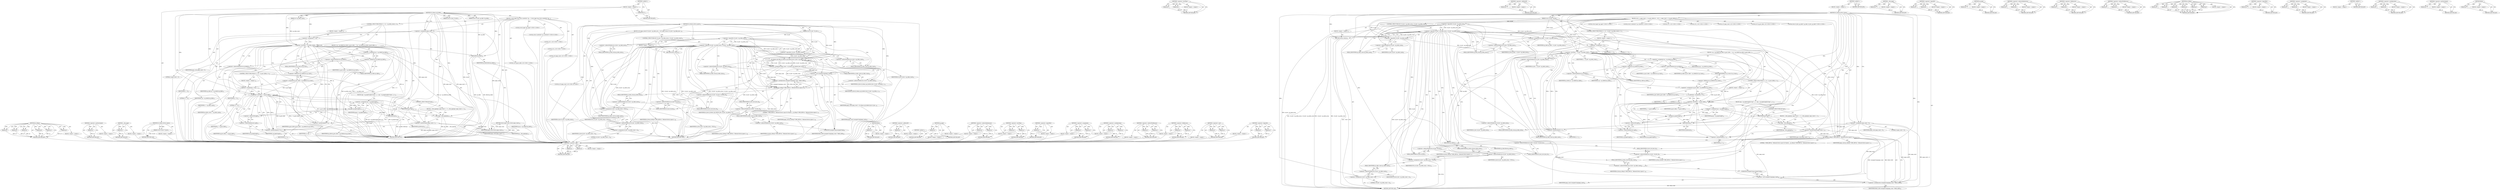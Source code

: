 digraph "&lt;operator&gt;.logicalOr" {
vulnerable_220 [label=<(METHOD,&lt;operator&gt;.cast)>];
vulnerable_221 [label=<(PARAM,p1)>];
vulnerable_222 [label=<(PARAM,p2)>];
vulnerable_223 [label=<(BLOCK,&lt;empty&gt;,&lt;empty&gt;)>];
vulnerable_224 [label=<(METHOD_RETURN,ANY)>];
vulnerable_171 [label=<(METHOD,&lt;operator&gt;.lessThan)>];
vulnerable_172 [label=<(PARAM,p1)>];
vulnerable_173 [label=<(PARAM,p2)>];
vulnerable_174 [label=<(BLOCK,&lt;empty&gt;,&lt;empty&gt;)>];
vulnerable_175 [label=<(METHOD_RETURN,ANY)>];
vulnerable_194 [label=<(METHOD,&lt;operator&gt;.addressOf)>];
vulnerable_195 [label=<(PARAM,p1)>];
vulnerable_196 [label=<(BLOCK,&lt;empty&gt;,&lt;empty&gt;)>];
vulnerable_197 [label=<(METHOD_RETURN,ANY)>];
vulnerable_6 [label=<(METHOD,&lt;global&gt;)<SUB>1</SUB>>];
vulnerable_7 [label=<(BLOCK,&lt;empty&gt;,&lt;empty&gt;)<SUB>1</SUB>>];
vulnerable_8 [label=<(METHOD,rd_release_device_space)<SUB>1</SUB>>];
vulnerable_9 [label=<(PARAM,struct rd_dev *rd_dev)<SUB>1</SUB>>];
vulnerable_10 [label=<(BLOCK,{
	u32 i, j, page_count = 0, sg_per_table;
	str...,{
	u32 i, j, page_count = 0, sg_per_table;
	str...)<SUB>2</SUB>>];
vulnerable_11 [label="<(LOCAL,u32 i: u32)<SUB>3</SUB>>"];
vulnerable_12 [label="<(LOCAL,u32 j: u32)<SUB>3</SUB>>"];
vulnerable_13 [label="<(LOCAL,u32 page_count: u32)<SUB>3</SUB>>"];
vulnerable_14 [label="<(LOCAL,u32 sg_per_table: u32)<SUB>3</SUB>>"];
vulnerable_15 [label=<(&lt;operator&gt;.assignment,page_count = 0)<SUB>3</SUB>>];
vulnerable_16 [label=<(IDENTIFIER,page_count,page_count = 0)<SUB>3</SUB>>];
vulnerable_17 [label=<(LITERAL,0,page_count = 0)<SUB>3</SUB>>];
vulnerable_18 [label="<(LOCAL,struct rd_dev_sg_table* sg_table: rd_dev_sg_table*)<SUB>4</SUB>>"];
vulnerable_19 [label="<(LOCAL,struct page* pg: page*)<SUB>5</SUB>>"];
vulnerable_20 [label="<(LOCAL,struct scatterlist* sg: scatterlist*)<SUB>6</SUB>>"];
vulnerable_21 [label=<(CONTROL_STRUCTURE,IF,if (!rd_dev-&gt;sg_table_array || !rd_dev-&gt;sg_table_count))<SUB>8</SUB>>];
vulnerable_22 [label=<(&lt;operator&gt;.logicalOr,!rd_dev-&gt;sg_table_array || !rd_dev-&gt;sg_table_count)<SUB>8</SUB>>];
vulnerable_23 [label=<(&lt;operator&gt;.logicalNot,!rd_dev-&gt;sg_table_array)<SUB>8</SUB>>];
vulnerable_24 [label=<(&lt;operator&gt;.indirectFieldAccess,rd_dev-&gt;sg_table_array)<SUB>8</SUB>>];
vulnerable_25 [label=<(IDENTIFIER,rd_dev,!rd_dev-&gt;sg_table_array)<SUB>8</SUB>>];
vulnerable_26 [label=<(FIELD_IDENTIFIER,sg_table_array,sg_table_array)<SUB>8</SUB>>];
vulnerable_27 [label=<(&lt;operator&gt;.logicalNot,!rd_dev-&gt;sg_table_count)<SUB>8</SUB>>];
vulnerable_28 [label=<(&lt;operator&gt;.indirectFieldAccess,rd_dev-&gt;sg_table_count)<SUB>8</SUB>>];
vulnerable_29 [label=<(IDENTIFIER,rd_dev,!rd_dev-&gt;sg_table_count)<SUB>8</SUB>>];
vulnerable_30 [label=<(FIELD_IDENTIFIER,sg_table_count,sg_table_count)<SUB>8</SUB>>];
vulnerable_31 [label=<(BLOCK,&lt;empty&gt;,&lt;empty&gt;)<SUB>9</SUB>>];
vulnerable_32 [label=<(RETURN,return;,return;)<SUB>9</SUB>>];
vulnerable_33 [label=<(&lt;operator&gt;.assignment,sg_table = rd_dev-&gt;sg_table_array)<SUB>10</SUB>>];
vulnerable_34 [label=<(IDENTIFIER,sg_table,sg_table = rd_dev-&gt;sg_table_array)<SUB>10</SUB>>];
vulnerable_35 [label=<(&lt;operator&gt;.indirectFieldAccess,rd_dev-&gt;sg_table_array)<SUB>10</SUB>>];
vulnerable_36 [label=<(IDENTIFIER,rd_dev,sg_table = rd_dev-&gt;sg_table_array)<SUB>10</SUB>>];
vulnerable_37 [label=<(FIELD_IDENTIFIER,sg_table_array,sg_table_array)<SUB>10</SUB>>];
vulnerable_38 [label=<(CONTROL_STRUCTURE,FOR,for (i = 0;i &lt; rd_dev-&gt;sg_table_count;i++))<SUB>11</SUB>>];
vulnerable_39 [label=<(BLOCK,&lt;empty&gt;,&lt;empty&gt;)<SUB>11</SUB>>];
vulnerable_40 [label=<(&lt;operator&gt;.assignment,i = 0)<SUB>11</SUB>>];
vulnerable_41 [label=<(IDENTIFIER,i,i = 0)<SUB>11</SUB>>];
vulnerable_42 [label=<(LITERAL,0,i = 0)<SUB>11</SUB>>];
vulnerable_43 [label=<(&lt;operator&gt;.lessThan,i &lt; rd_dev-&gt;sg_table_count)<SUB>11</SUB>>];
vulnerable_44 [label=<(IDENTIFIER,i,i &lt; rd_dev-&gt;sg_table_count)<SUB>11</SUB>>];
vulnerable_45 [label=<(&lt;operator&gt;.indirectFieldAccess,rd_dev-&gt;sg_table_count)<SUB>11</SUB>>];
vulnerable_46 [label=<(IDENTIFIER,rd_dev,i &lt; rd_dev-&gt;sg_table_count)<SUB>11</SUB>>];
vulnerable_47 [label=<(FIELD_IDENTIFIER,sg_table_count,sg_table_count)<SUB>11</SUB>>];
vulnerable_48 [label=<(&lt;operator&gt;.postIncrement,i++)<SUB>11</SUB>>];
vulnerable_49 [label=<(IDENTIFIER,i,i++)<SUB>11</SUB>>];
vulnerable_50 [label=<(BLOCK,{
 		sg = sg_table[i].sg_table;
 		sg_per_table...,{
 		sg = sg_table[i].sg_table;
 		sg_per_table...)<SUB>11</SUB>>];
vulnerable_51 [label=<(&lt;operator&gt;.assignment,sg = sg_table[i].sg_table)<SUB>12</SUB>>];
vulnerable_52 [label=<(IDENTIFIER,sg,sg = sg_table[i].sg_table)<SUB>12</SUB>>];
vulnerable_53 [label=<(&lt;operator&gt;.fieldAccess,sg_table[i].sg_table)<SUB>12</SUB>>];
vulnerable_54 [label=<(&lt;operator&gt;.indirectIndexAccess,sg_table[i])<SUB>12</SUB>>];
vulnerable_55 [label=<(IDENTIFIER,sg_table,sg = sg_table[i].sg_table)<SUB>12</SUB>>];
vulnerable_56 [label=<(IDENTIFIER,i,sg = sg_table[i].sg_table)<SUB>12</SUB>>];
vulnerable_57 [label=<(FIELD_IDENTIFIER,sg_table,sg_table)<SUB>12</SUB>>];
vulnerable_58 [label=<(&lt;operator&gt;.assignment,sg_per_table = sg_table[i].rd_sg_count)<SUB>13</SUB>>];
vulnerable_59 [label=<(IDENTIFIER,sg_per_table,sg_per_table = sg_table[i].rd_sg_count)<SUB>13</SUB>>];
vulnerable_60 [label=<(&lt;operator&gt;.fieldAccess,sg_table[i].rd_sg_count)<SUB>13</SUB>>];
vulnerable_61 [label=<(&lt;operator&gt;.indirectIndexAccess,sg_table[i])<SUB>13</SUB>>];
vulnerable_62 [label=<(IDENTIFIER,sg_table,sg_per_table = sg_table[i].rd_sg_count)<SUB>13</SUB>>];
vulnerable_63 [label=<(IDENTIFIER,i,sg_per_table = sg_table[i].rd_sg_count)<SUB>13</SUB>>];
vulnerable_64 [label=<(FIELD_IDENTIFIER,rd_sg_count,rd_sg_count)<SUB>13</SUB>>];
vulnerable_65 [label=<(CONTROL_STRUCTURE,FOR,for (j = 0;j &lt; sg_per_table;j++))<SUB>15</SUB>>];
vulnerable_66 [label=<(BLOCK,&lt;empty&gt;,&lt;empty&gt;)<SUB>15</SUB>>];
vulnerable_67 [label=<(&lt;operator&gt;.assignment,j = 0)<SUB>15</SUB>>];
vulnerable_68 [label=<(IDENTIFIER,j,j = 0)<SUB>15</SUB>>];
vulnerable_69 [label=<(LITERAL,0,j = 0)<SUB>15</SUB>>];
vulnerable_70 [label=<(&lt;operator&gt;.lessThan,j &lt; sg_per_table)<SUB>15</SUB>>];
vulnerable_71 [label=<(IDENTIFIER,j,j &lt; sg_per_table)<SUB>15</SUB>>];
vulnerable_72 [label=<(IDENTIFIER,sg_per_table,j &lt; sg_per_table)<SUB>15</SUB>>];
vulnerable_73 [label=<(&lt;operator&gt;.postIncrement,j++)<SUB>15</SUB>>];
vulnerable_74 [label=<(IDENTIFIER,j,j++)<SUB>15</SUB>>];
vulnerable_75 [label=<(BLOCK,{
			pg = sg_page(&amp;sg[j]);
			if (pg) {
				__f...,{
			pg = sg_page(&amp;sg[j]);
			if (pg) {
				__f...)<SUB>15</SUB>>];
vulnerable_76 [label=<(&lt;operator&gt;.assignment,pg = sg_page(&amp;sg[j]))<SUB>16</SUB>>];
vulnerable_77 [label=<(IDENTIFIER,pg,pg = sg_page(&amp;sg[j]))<SUB>16</SUB>>];
vulnerable_78 [label=<(sg_page,sg_page(&amp;sg[j]))<SUB>16</SUB>>];
vulnerable_79 [label=<(&lt;operator&gt;.addressOf,&amp;sg[j])<SUB>16</SUB>>];
vulnerable_80 [label=<(&lt;operator&gt;.indirectIndexAccess,sg[j])<SUB>16</SUB>>];
vulnerable_81 [label=<(IDENTIFIER,sg,sg_page(&amp;sg[j]))<SUB>16</SUB>>];
vulnerable_82 [label=<(IDENTIFIER,j,sg_page(&amp;sg[j]))<SUB>16</SUB>>];
vulnerable_83 [label=<(CONTROL_STRUCTURE,IF,if (pg))<SUB>17</SUB>>];
vulnerable_84 [label=<(IDENTIFIER,pg,if (pg))<SUB>17</SUB>>];
vulnerable_85 [label=<(BLOCK,{
				__free_page(pg);
 				page_count++;
 			},{
				__free_page(pg);
 				page_count++;
 			})<SUB>17</SUB>>];
vulnerable_86 [label=<(__free_page,__free_page(pg))<SUB>18</SUB>>];
vulnerable_87 [label=<(IDENTIFIER,pg,__free_page(pg))<SUB>18</SUB>>];
vulnerable_88 [label=<(&lt;operator&gt;.postIncrement,page_count++)<SUB>19</SUB>>];
vulnerable_89 [label=<(IDENTIFIER,page_count,page_count++)<SUB>19</SUB>>];
vulnerable_90 [label=<(kfree,kfree(sg))<SUB>22</SUB>>];
vulnerable_91 [label=<(IDENTIFIER,sg,kfree(sg))<SUB>22</SUB>>];
vulnerable_92 [label=<(pr_debug,pr_debug(&quot;CORE_RD[%u] - Released device space f...)<SUB>25</SUB>>];
vulnerable_93 [label=<(LITERAL,&quot;CORE_RD[%u] - Released device space for Ramdis...,pr_debug(&quot;CORE_RD[%u] - Released device space f...)<SUB>25</SUB>>];
vulnerable_94 [label=<(&lt;operator&gt;.indirectFieldAccess,rd_dev-&gt;rd_host-&gt;rd_host_id)<SUB>27</SUB>>];
vulnerable_95 [label=<(&lt;operator&gt;.indirectFieldAccess,rd_dev-&gt;rd_host)<SUB>27</SUB>>];
vulnerable_96 [label=<(IDENTIFIER,rd_dev,pr_debug(&quot;CORE_RD[%u] - Released device space f...)<SUB>27</SUB>>];
vulnerable_97 [label=<(FIELD_IDENTIFIER,rd_host,rd_host)<SUB>27</SUB>>];
vulnerable_98 [label=<(FIELD_IDENTIFIER,rd_host_id,rd_host_id)<SUB>27</SUB>>];
vulnerable_99 [label=<(&lt;operator&gt;.indirectFieldAccess,rd_dev-&gt;rd_dev_id)<SUB>27</SUB>>];
vulnerable_100 [label=<(IDENTIFIER,rd_dev,pr_debug(&quot;CORE_RD[%u] - Released device space f...)<SUB>27</SUB>>];
vulnerable_101 [label=<(FIELD_IDENTIFIER,rd_dev_id,rd_dev_id)<SUB>27</SUB>>];
vulnerable_102 [label=<(IDENTIFIER,page_count,pr_debug(&quot;CORE_RD[%u] - Released device space f...)<SUB>27</SUB>>];
vulnerable_103 [label=<(&lt;operator&gt;.indirectFieldAccess,rd_dev-&gt;sg_table_count)<SUB>28</SUB>>];
vulnerable_104 [label=<(IDENTIFIER,rd_dev,pr_debug(&quot;CORE_RD[%u] - Released device space f...)<SUB>28</SUB>>];
vulnerable_105 [label=<(FIELD_IDENTIFIER,sg_table_count,sg_table_count)<SUB>28</SUB>>];
vulnerable_106 [label=<(&lt;operator&gt;.multiplication,(unsigned long)page_count * PAGE_SIZE)<SUB>28</SUB>>];
vulnerable_107 [label=<(&lt;operator&gt;.cast,(unsigned long)page_count)<SUB>28</SUB>>];
vulnerable_108 [label=<(UNKNOWN,unsigned long,unsigned long)<SUB>28</SUB>>];
vulnerable_109 [label=<(IDENTIFIER,page_count,(unsigned long)page_count)<SUB>28</SUB>>];
vulnerable_110 [label=<(IDENTIFIER,PAGE_SIZE,(unsigned long)page_count * PAGE_SIZE)<SUB>28</SUB>>];
vulnerable_111 [label=<(kfree,kfree(sg_table))<SUB>30</SUB>>];
vulnerable_112 [label=<(IDENTIFIER,sg_table,kfree(sg_table))<SUB>30</SUB>>];
vulnerable_113 [label=<(&lt;operator&gt;.assignment,rd_dev-&gt;sg_table_array = NULL)<SUB>31</SUB>>];
vulnerable_114 [label=<(&lt;operator&gt;.indirectFieldAccess,rd_dev-&gt;sg_table_array)<SUB>31</SUB>>];
vulnerable_115 [label=<(IDENTIFIER,rd_dev,rd_dev-&gt;sg_table_array = NULL)<SUB>31</SUB>>];
vulnerable_116 [label=<(FIELD_IDENTIFIER,sg_table_array,sg_table_array)<SUB>31</SUB>>];
vulnerable_117 [label=<(IDENTIFIER,NULL,rd_dev-&gt;sg_table_array = NULL)<SUB>31</SUB>>];
vulnerable_118 [label=<(&lt;operator&gt;.assignment,rd_dev-&gt;sg_table_count = 0)<SUB>32</SUB>>];
vulnerable_119 [label=<(&lt;operator&gt;.indirectFieldAccess,rd_dev-&gt;sg_table_count)<SUB>32</SUB>>];
vulnerable_120 [label=<(IDENTIFIER,rd_dev,rd_dev-&gt;sg_table_count = 0)<SUB>32</SUB>>];
vulnerable_121 [label=<(FIELD_IDENTIFIER,sg_table_count,sg_table_count)<SUB>32</SUB>>];
vulnerable_122 [label=<(LITERAL,0,rd_dev-&gt;sg_table_count = 0)<SUB>32</SUB>>];
vulnerable_123 [label=<(METHOD_RETURN,void)<SUB>1</SUB>>];
vulnerable_125 [label=<(METHOD_RETURN,ANY)<SUB>1</SUB>>];
vulnerable_198 [label=<(METHOD,__free_page)>];
vulnerable_199 [label=<(PARAM,p1)>];
vulnerable_200 [label=<(BLOCK,&lt;empty&gt;,&lt;empty&gt;)>];
vulnerable_201 [label=<(METHOD_RETURN,ANY)>];
vulnerable_157 [label=<(METHOD,&lt;operator&gt;.logicalOr)>];
vulnerable_158 [label=<(PARAM,p1)>];
vulnerable_159 [label=<(PARAM,p2)>];
vulnerable_160 [label=<(BLOCK,&lt;empty&gt;,&lt;empty&gt;)>];
vulnerable_161 [label=<(METHOD_RETURN,ANY)>];
vulnerable_190 [label=<(METHOD,sg_page)>];
vulnerable_191 [label=<(PARAM,p1)>];
vulnerable_192 [label=<(BLOCK,&lt;empty&gt;,&lt;empty&gt;)>];
vulnerable_193 [label=<(METHOD_RETURN,ANY)>];
vulnerable_185 [label=<(METHOD,&lt;operator&gt;.indirectIndexAccess)>];
vulnerable_186 [label=<(PARAM,p1)>];
vulnerable_187 [label=<(PARAM,p2)>];
vulnerable_188 [label=<(BLOCK,&lt;empty&gt;,&lt;empty&gt;)>];
vulnerable_189 [label=<(METHOD_RETURN,ANY)>];
vulnerable_180 [label=<(METHOD,&lt;operator&gt;.fieldAccess)>];
vulnerable_181 [label=<(PARAM,p1)>];
vulnerable_182 [label=<(PARAM,p2)>];
vulnerable_183 [label=<(BLOCK,&lt;empty&gt;,&lt;empty&gt;)>];
vulnerable_184 [label=<(METHOD_RETURN,ANY)>];
vulnerable_166 [label=<(METHOD,&lt;operator&gt;.indirectFieldAccess)>];
vulnerable_167 [label=<(PARAM,p1)>];
vulnerable_168 [label=<(PARAM,p2)>];
vulnerable_169 [label=<(BLOCK,&lt;empty&gt;,&lt;empty&gt;)>];
vulnerable_170 [label=<(METHOD_RETURN,ANY)>];
vulnerable_206 [label=<(METHOD,pr_debug)>];
vulnerable_207 [label=<(PARAM,p1)>];
vulnerable_208 [label=<(PARAM,p2)>];
vulnerable_209 [label=<(PARAM,p3)>];
vulnerable_210 [label=<(PARAM,p4)>];
vulnerable_211 [label=<(PARAM,p5)>];
vulnerable_212 [label=<(PARAM,p6)>];
vulnerable_213 [label=<(BLOCK,&lt;empty&gt;,&lt;empty&gt;)>];
vulnerable_214 [label=<(METHOD_RETURN,ANY)>];
vulnerable_162 [label=<(METHOD,&lt;operator&gt;.logicalNot)>];
vulnerable_163 [label=<(PARAM,p1)>];
vulnerable_164 [label=<(BLOCK,&lt;empty&gt;,&lt;empty&gt;)>];
vulnerable_165 [label=<(METHOD_RETURN,ANY)>];
vulnerable_152 [label=<(METHOD,&lt;operator&gt;.assignment)>];
vulnerable_153 [label=<(PARAM,p1)>];
vulnerable_154 [label=<(PARAM,p2)>];
vulnerable_155 [label=<(BLOCK,&lt;empty&gt;,&lt;empty&gt;)>];
vulnerable_156 [label=<(METHOD_RETURN,ANY)>];
vulnerable_146 [label=<(METHOD,&lt;global&gt;)<SUB>1</SUB>>];
vulnerable_147 [label=<(BLOCK,&lt;empty&gt;,&lt;empty&gt;)>];
vulnerable_148 [label=<(METHOD_RETURN,ANY)>];
vulnerable_215 [label=<(METHOD,&lt;operator&gt;.multiplication)>];
vulnerable_216 [label=<(PARAM,p1)>];
vulnerable_217 [label=<(PARAM,p2)>];
vulnerable_218 [label=<(BLOCK,&lt;empty&gt;,&lt;empty&gt;)>];
vulnerable_219 [label=<(METHOD_RETURN,ANY)>];
vulnerable_176 [label=<(METHOD,&lt;operator&gt;.postIncrement)>];
vulnerable_177 [label=<(PARAM,p1)>];
vulnerable_178 [label=<(BLOCK,&lt;empty&gt;,&lt;empty&gt;)>];
vulnerable_179 [label=<(METHOD_RETURN,ANY)>];
vulnerable_202 [label=<(METHOD,kfree)>];
vulnerable_203 [label=<(PARAM,p1)>];
vulnerable_204 [label=<(BLOCK,&lt;empty&gt;,&lt;empty&gt;)>];
vulnerable_205 [label=<(METHOD_RETURN,ANY)>];
fixed_224 [label=<(METHOD,pr_debug)>];
fixed_225 [label=<(PARAM,p1)>];
fixed_226 [label=<(PARAM,p2)>];
fixed_227 [label=<(PARAM,p3)>];
fixed_228 [label=<(PARAM,p4)>];
fixed_229 [label=<(PARAM,p5)>];
fixed_230 [label=<(PARAM,p6)>];
fixed_231 [label=<(BLOCK,&lt;empty&gt;,&lt;empty&gt;)>];
fixed_232 [label=<(METHOD_RETURN,ANY)>];
fixed_180 [label=<(METHOD,&lt;operator&gt;.postIncrement)>];
fixed_181 [label=<(PARAM,p1)>];
fixed_182 [label=<(BLOCK,&lt;empty&gt;,&lt;empty&gt;)>];
fixed_183 [label=<(METHOD_RETURN,ANY)>];
fixed_202 [label=<(METHOD,__free_page)>];
fixed_203 [label=<(PARAM,p1)>];
fixed_204 [label=<(BLOCK,&lt;empty&gt;,&lt;empty&gt;)>];
fixed_205 [label=<(METHOD_RETURN,ANY)>];
fixed_6 [label=<(METHOD,&lt;global&gt;)<SUB>1</SUB>>];
fixed_7 [label=<(BLOCK,&lt;empty&gt;,&lt;empty&gt;)<SUB>1</SUB>>];
fixed_8 [label=<(METHOD,rd_release_device_space)<SUB>1</SUB>>];
fixed_9 [label=<(PARAM,struct rd_dev *rd_dev)<SUB>1</SUB>>];
fixed_10 [label=<(BLOCK,&lt;empty&gt;,&lt;empty&gt;)>];
fixed_11 [label=<(METHOD_RETURN,void)<SUB>1</SUB>>];
fixed_13 [label=<(UNKNOWN,),))<SUB>1</SUB>>];
fixed_14 [label=<(METHOD,rd_release_sgl_table)<SUB>2</SUB>>];
fixed_15 [label=<(PARAM,struct rd_dev *rd_dev)<SUB>2</SUB>>];
fixed_16 [label=<(PARAM,struct rd_dev_sg_table *sg_table)<SUB>2</SUB>>];
fixed_17 [label=<(PARAM,u32 sg_table_count)<SUB>3</SUB>>];
fixed_18 [label=<(BLOCK,{
 	struct page *pg;
 	struct scatterlist *sg;
...,{
 	struct page *pg;
 	struct scatterlist *sg;
...)<SUB>4</SUB>>];
fixed_19 [label="<(LOCAL,struct page* pg: page*)<SUB>5</SUB>>"];
fixed_20 [label="<(LOCAL,struct scatterlist* sg: scatterlist*)<SUB>6</SUB>>"];
fixed_21 [label="<(LOCAL,u32 i: u32)<SUB>7</SUB>>"];
fixed_22 [label="<(LOCAL,u32 j: u32)<SUB>7</SUB>>"];
fixed_23 [label="<(LOCAL,u32 page_count: u32)<SUB>7</SUB>>"];
fixed_24 [label="<(LOCAL,u32 sg_per_table: u32)<SUB>7</SUB>>"];
fixed_25 [label=<(&lt;operator&gt;.assignment,page_count = 0)<SUB>7</SUB>>];
fixed_26 [label=<(IDENTIFIER,page_count,page_count = 0)<SUB>7</SUB>>];
fixed_27 [label=<(LITERAL,0,page_count = 0)<SUB>7</SUB>>];
fixed_28 [label=<(CONTROL_STRUCTURE,FOR,for (i = 0;i &lt; sg_table_count;i++))<SUB>9</SUB>>];
fixed_29 [label=<(BLOCK,&lt;empty&gt;,&lt;empty&gt;)<SUB>9</SUB>>];
fixed_30 [label=<(&lt;operator&gt;.assignment,i = 0)<SUB>9</SUB>>];
fixed_31 [label=<(IDENTIFIER,i,i = 0)<SUB>9</SUB>>];
fixed_32 [label=<(LITERAL,0,i = 0)<SUB>9</SUB>>];
fixed_33 [label=<(&lt;operator&gt;.lessThan,i &lt; sg_table_count)<SUB>9</SUB>>];
fixed_34 [label=<(IDENTIFIER,i,i &lt; sg_table_count)<SUB>9</SUB>>];
fixed_35 [label=<(IDENTIFIER,sg_table_count,i &lt; sg_table_count)<SUB>9</SUB>>];
fixed_36 [label=<(&lt;operator&gt;.postIncrement,i++)<SUB>9</SUB>>];
fixed_37 [label=<(IDENTIFIER,i,i++)<SUB>9</SUB>>];
fixed_38 [label=<(BLOCK,{
 		sg = sg_table[i].sg_table;
 		sg_per_table...,{
 		sg = sg_table[i].sg_table;
 		sg_per_table...)<SUB>9</SUB>>];
fixed_39 [label=<(&lt;operator&gt;.assignment,sg = sg_table[i].sg_table)<SUB>10</SUB>>];
fixed_40 [label=<(IDENTIFIER,sg,sg = sg_table[i].sg_table)<SUB>10</SUB>>];
fixed_41 [label=<(&lt;operator&gt;.fieldAccess,sg_table[i].sg_table)<SUB>10</SUB>>];
fixed_42 [label=<(&lt;operator&gt;.indirectIndexAccess,sg_table[i])<SUB>10</SUB>>];
fixed_43 [label=<(IDENTIFIER,sg_table,sg = sg_table[i].sg_table)<SUB>10</SUB>>];
fixed_44 [label=<(IDENTIFIER,i,sg = sg_table[i].sg_table)<SUB>10</SUB>>];
fixed_45 [label=<(FIELD_IDENTIFIER,sg_table,sg_table)<SUB>10</SUB>>];
fixed_46 [label=<(&lt;operator&gt;.assignment,sg_per_table = sg_table[i].rd_sg_count)<SUB>11</SUB>>];
fixed_47 [label=<(IDENTIFIER,sg_per_table,sg_per_table = sg_table[i].rd_sg_count)<SUB>11</SUB>>];
fixed_48 [label=<(&lt;operator&gt;.fieldAccess,sg_table[i].rd_sg_count)<SUB>11</SUB>>];
fixed_49 [label=<(&lt;operator&gt;.indirectIndexAccess,sg_table[i])<SUB>11</SUB>>];
fixed_50 [label=<(IDENTIFIER,sg_table,sg_per_table = sg_table[i].rd_sg_count)<SUB>11</SUB>>];
fixed_51 [label=<(IDENTIFIER,i,sg_per_table = sg_table[i].rd_sg_count)<SUB>11</SUB>>];
fixed_52 [label=<(FIELD_IDENTIFIER,rd_sg_count,rd_sg_count)<SUB>11</SUB>>];
fixed_53 [label=<(CONTROL_STRUCTURE,FOR,for (j = 0;j &lt; sg_per_table;j++))<SUB>13</SUB>>];
fixed_54 [label=<(BLOCK,&lt;empty&gt;,&lt;empty&gt;)<SUB>13</SUB>>];
fixed_55 [label=<(&lt;operator&gt;.assignment,j = 0)<SUB>13</SUB>>];
fixed_56 [label=<(IDENTIFIER,j,j = 0)<SUB>13</SUB>>];
fixed_57 [label=<(LITERAL,0,j = 0)<SUB>13</SUB>>];
fixed_58 [label=<(&lt;operator&gt;.lessThan,j &lt; sg_per_table)<SUB>13</SUB>>];
fixed_59 [label=<(IDENTIFIER,j,j &lt; sg_per_table)<SUB>13</SUB>>];
fixed_60 [label=<(IDENTIFIER,sg_per_table,j &lt; sg_per_table)<SUB>13</SUB>>];
fixed_61 [label=<(&lt;operator&gt;.postIncrement,j++)<SUB>13</SUB>>];
fixed_62 [label=<(IDENTIFIER,j,j++)<SUB>13</SUB>>];
fixed_63 [label=<(BLOCK,{
			pg = sg_page(&amp;sg[j]);
			if (pg) {
				__f...,{
			pg = sg_page(&amp;sg[j]);
			if (pg) {
				__f...)<SUB>13</SUB>>];
fixed_64 [label=<(&lt;operator&gt;.assignment,pg = sg_page(&amp;sg[j]))<SUB>14</SUB>>];
fixed_65 [label=<(IDENTIFIER,pg,pg = sg_page(&amp;sg[j]))<SUB>14</SUB>>];
fixed_66 [label=<(sg_page,sg_page(&amp;sg[j]))<SUB>14</SUB>>];
fixed_67 [label=<(&lt;operator&gt;.addressOf,&amp;sg[j])<SUB>14</SUB>>];
fixed_68 [label=<(&lt;operator&gt;.indirectIndexAccess,sg[j])<SUB>14</SUB>>];
fixed_69 [label=<(IDENTIFIER,sg,sg_page(&amp;sg[j]))<SUB>14</SUB>>];
fixed_70 [label=<(IDENTIFIER,j,sg_page(&amp;sg[j]))<SUB>14</SUB>>];
fixed_71 [label=<(CONTROL_STRUCTURE,IF,if (pg))<SUB>15</SUB>>];
fixed_72 [label=<(IDENTIFIER,pg,if (pg))<SUB>15</SUB>>];
fixed_73 [label=<(BLOCK,{
				__free_page(pg);
 				page_count++;
 			},{
				__free_page(pg);
 				page_count++;
 			})<SUB>15</SUB>>];
fixed_74 [label=<(__free_page,__free_page(pg))<SUB>16</SUB>>];
fixed_75 [label=<(IDENTIFIER,pg,__free_page(pg))<SUB>16</SUB>>];
fixed_76 [label=<(&lt;operator&gt;.postIncrement,page_count++)<SUB>17</SUB>>];
fixed_77 [label=<(IDENTIFIER,page_count,page_count++)<SUB>17</SUB>>];
fixed_78 [label=<(kfree,kfree(sg))<SUB>20</SUB>>];
fixed_79 [label=<(IDENTIFIER,sg,kfree(sg))<SUB>20</SUB>>];
fixed_80 [label=<(kfree,kfree(sg_table))<SUB>23</SUB>>];
fixed_81 [label=<(IDENTIFIER,sg_table,kfree(sg_table))<SUB>23</SUB>>];
fixed_82 [label=<(RETURN,return page_count;,return page_count;)<SUB>24</SUB>>];
fixed_83 [label=<(IDENTIFIER,page_count,return page_count;)<SUB>24</SUB>>];
fixed_84 [label=<(METHOD_RETURN,u32)<SUB>2</SUB>>];
fixed_86 [label=<(METHOD,rd_release_device_space)<SUB>27</SUB>>];
fixed_87 [label=<(PARAM,struct rd_dev *rd_dev)<SUB>27</SUB>>];
fixed_88 [label=<(BLOCK,{
	u32 page_count;

	if (!rd_dev-&gt;sg_table_arra...,{
	u32 page_count;

	if (!rd_dev-&gt;sg_table_arra...)<SUB>28</SUB>>];
fixed_89 [label="<(LOCAL,u32 page_count: u32)<SUB>29</SUB>>"];
fixed_90 [label=<(CONTROL_STRUCTURE,IF,if (!rd_dev-&gt;sg_table_array || !rd_dev-&gt;sg_table_count))<SUB>31</SUB>>];
fixed_91 [label=<(&lt;operator&gt;.logicalOr,!rd_dev-&gt;sg_table_array || !rd_dev-&gt;sg_table_count)<SUB>31</SUB>>];
fixed_92 [label=<(&lt;operator&gt;.logicalNot,!rd_dev-&gt;sg_table_array)<SUB>31</SUB>>];
fixed_93 [label=<(&lt;operator&gt;.indirectFieldAccess,rd_dev-&gt;sg_table_array)<SUB>31</SUB>>];
fixed_94 [label=<(IDENTIFIER,rd_dev,!rd_dev-&gt;sg_table_array)<SUB>31</SUB>>];
fixed_95 [label=<(FIELD_IDENTIFIER,sg_table_array,sg_table_array)<SUB>31</SUB>>];
fixed_96 [label=<(&lt;operator&gt;.logicalNot,!rd_dev-&gt;sg_table_count)<SUB>31</SUB>>];
fixed_97 [label=<(&lt;operator&gt;.indirectFieldAccess,rd_dev-&gt;sg_table_count)<SUB>31</SUB>>];
fixed_98 [label=<(IDENTIFIER,rd_dev,!rd_dev-&gt;sg_table_count)<SUB>31</SUB>>];
fixed_99 [label=<(FIELD_IDENTIFIER,sg_table_count,sg_table_count)<SUB>31</SUB>>];
fixed_100 [label=<(BLOCK,&lt;empty&gt;,&lt;empty&gt;)<SUB>32</SUB>>];
fixed_101 [label=<(RETURN,return;,return;)<SUB>32</SUB>>];
fixed_102 [label=<(&lt;operator&gt;.assignment,page_count = rd_release_sgl_table(rd_dev, rd_de...)<SUB>34</SUB>>];
fixed_103 [label=<(IDENTIFIER,page_count,page_count = rd_release_sgl_table(rd_dev, rd_de...)<SUB>34</SUB>>];
fixed_104 [label=<(rd_release_sgl_table,rd_release_sgl_table(rd_dev, rd_dev-&gt;sg_table_a...)<SUB>34</SUB>>];
fixed_105 [label=<(IDENTIFIER,rd_dev,rd_release_sgl_table(rd_dev, rd_dev-&gt;sg_table_a...)<SUB>34</SUB>>];
fixed_106 [label=<(&lt;operator&gt;.indirectFieldAccess,rd_dev-&gt;sg_table_array)<SUB>34</SUB>>];
fixed_107 [label=<(IDENTIFIER,rd_dev,rd_release_sgl_table(rd_dev, rd_dev-&gt;sg_table_a...)<SUB>34</SUB>>];
fixed_108 [label=<(FIELD_IDENTIFIER,sg_table_array,sg_table_array)<SUB>34</SUB>>];
fixed_109 [label=<(&lt;operator&gt;.indirectFieldAccess,rd_dev-&gt;sg_table_count)<SUB>35</SUB>>];
fixed_110 [label=<(IDENTIFIER,rd_dev,rd_release_sgl_table(rd_dev, rd_dev-&gt;sg_table_a...)<SUB>35</SUB>>];
fixed_111 [label=<(FIELD_IDENTIFIER,sg_table_count,sg_table_count)<SUB>35</SUB>>];
fixed_112 [label=<(pr_debug,pr_debug(&quot;CORE_RD[%u] - Released device space f...)<SUB>37</SUB>>];
fixed_113 [label=<(LITERAL,&quot;CORE_RD[%u] - Released device space for Ramdis...,pr_debug(&quot;CORE_RD[%u] - Released device space f...)<SUB>37</SUB>>];
fixed_114 [label=<(&lt;operator&gt;.indirectFieldAccess,rd_dev-&gt;rd_host-&gt;rd_host_id)<SUB>39</SUB>>];
fixed_115 [label=<(&lt;operator&gt;.indirectFieldAccess,rd_dev-&gt;rd_host)<SUB>39</SUB>>];
fixed_116 [label=<(IDENTIFIER,rd_dev,pr_debug(&quot;CORE_RD[%u] - Released device space f...)<SUB>39</SUB>>];
fixed_117 [label=<(FIELD_IDENTIFIER,rd_host,rd_host)<SUB>39</SUB>>];
fixed_118 [label=<(FIELD_IDENTIFIER,rd_host_id,rd_host_id)<SUB>39</SUB>>];
fixed_119 [label=<(&lt;operator&gt;.indirectFieldAccess,rd_dev-&gt;rd_dev_id)<SUB>39</SUB>>];
fixed_120 [label=<(IDENTIFIER,rd_dev,pr_debug(&quot;CORE_RD[%u] - Released device space f...)<SUB>39</SUB>>];
fixed_121 [label=<(FIELD_IDENTIFIER,rd_dev_id,rd_dev_id)<SUB>39</SUB>>];
fixed_122 [label=<(IDENTIFIER,page_count,pr_debug(&quot;CORE_RD[%u] - Released device space f...)<SUB>39</SUB>>];
fixed_123 [label=<(&lt;operator&gt;.indirectFieldAccess,rd_dev-&gt;sg_table_count)<SUB>40</SUB>>];
fixed_124 [label=<(IDENTIFIER,rd_dev,pr_debug(&quot;CORE_RD[%u] - Released device space f...)<SUB>40</SUB>>];
fixed_125 [label=<(FIELD_IDENTIFIER,sg_table_count,sg_table_count)<SUB>40</SUB>>];
fixed_126 [label=<(&lt;operator&gt;.multiplication,(unsigned long)page_count * PAGE_SIZE)<SUB>40</SUB>>];
fixed_127 [label=<(&lt;operator&gt;.cast,(unsigned long)page_count)<SUB>40</SUB>>];
fixed_128 [label=<(UNKNOWN,unsigned long,unsigned long)<SUB>40</SUB>>];
fixed_129 [label=<(IDENTIFIER,page_count,(unsigned long)page_count)<SUB>40</SUB>>];
fixed_130 [label=<(IDENTIFIER,PAGE_SIZE,(unsigned long)page_count * PAGE_SIZE)<SUB>40</SUB>>];
fixed_131 [label=<(&lt;operator&gt;.assignment,rd_dev-&gt;sg_table_array = NULL)<SUB>42</SUB>>];
fixed_132 [label=<(&lt;operator&gt;.indirectFieldAccess,rd_dev-&gt;sg_table_array)<SUB>42</SUB>>];
fixed_133 [label=<(IDENTIFIER,rd_dev,rd_dev-&gt;sg_table_array = NULL)<SUB>42</SUB>>];
fixed_134 [label=<(FIELD_IDENTIFIER,sg_table_array,sg_table_array)<SUB>42</SUB>>];
fixed_135 [label=<(IDENTIFIER,NULL,rd_dev-&gt;sg_table_array = NULL)<SUB>42</SUB>>];
fixed_136 [label=<(&lt;operator&gt;.assignment,rd_dev-&gt;sg_table_count = 0)<SUB>43</SUB>>];
fixed_137 [label=<(&lt;operator&gt;.indirectFieldAccess,rd_dev-&gt;sg_table_count)<SUB>43</SUB>>];
fixed_138 [label=<(IDENTIFIER,rd_dev,rd_dev-&gt;sg_table_count = 0)<SUB>43</SUB>>];
fixed_139 [label=<(FIELD_IDENTIFIER,sg_table_count,sg_table_count)<SUB>43</SUB>>];
fixed_140 [label=<(LITERAL,0,rd_dev-&gt;sg_table_count = 0)<SUB>43</SUB>>];
fixed_141 [label=<(METHOD_RETURN,void)<SUB>27</SUB>>];
fixed_143 [label=<(METHOD_RETURN,ANY)<SUB>1</SUB>>];
fixed_206 [label=<(METHOD,kfree)>];
fixed_207 [label=<(PARAM,p1)>];
fixed_208 [label=<(BLOCK,&lt;empty&gt;,&lt;empty&gt;)>];
fixed_209 [label=<(METHOD_RETURN,ANY)>];
fixed_164 [label=<(METHOD,&lt;global&gt;)<SUB>1</SUB>>];
fixed_165 [label=<(BLOCK,&lt;empty&gt;,&lt;empty&gt;)>];
fixed_166 [label=<(METHOD_RETURN,ANY)>];
fixed_198 [label=<(METHOD,&lt;operator&gt;.addressOf)>];
fixed_199 [label=<(PARAM,p1)>];
fixed_200 [label=<(BLOCK,&lt;empty&gt;,&lt;empty&gt;)>];
fixed_201 [label=<(METHOD_RETURN,ANY)>];
fixed_194 [label=<(METHOD,sg_page)>];
fixed_195 [label=<(PARAM,p1)>];
fixed_196 [label=<(BLOCK,&lt;empty&gt;,&lt;empty&gt;)>];
fixed_197 [label=<(METHOD_RETURN,ANY)>];
fixed_189 [label=<(METHOD,&lt;operator&gt;.indirectIndexAccess)>];
fixed_190 [label=<(PARAM,p1)>];
fixed_191 [label=<(PARAM,p2)>];
fixed_192 [label=<(BLOCK,&lt;empty&gt;,&lt;empty&gt;)>];
fixed_193 [label=<(METHOD_RETURN,ANY)>];
fixed_175 [label=<(METHOD,&lt;operator&gt;.lessThan)>];
fixed_176 [label=<(PARAM,p1)>];
fixed_177 [label=<(PARAM,p2)>];
fixed_178 [label=<(BLOCK,&lt;empty&gt;,&lt;empty&gt;)>];
fixed_179 [label=<(METHOD_RETURN,ANY)>];
fixed_215 [label=<(METHOD,&lt;operator&gt;.logicalNot)>];
fixed_216 [label=<(PARAM,p1)>];
fixed_217 [label=<(BLOCK,&lt;empty&gt;,&lt;empty&gt;)>];
fixed_218 [label=<(METHOD_RETURN,ANY)>];
fixed_170 [label=<(METHOD,&lt;operator&gt;.assignment)>];
fixed_171 [label=<(PARAM,p1)>];
fixed_172 [label=<(PARAM,p2)>];
fixed_173 [label=<(BLOCK,&lt;empty&gt;,&lt;empty&gt;)>];
fixed_174 [label=<(METHOD_RETURN,ANY)>];
fixed_233 [label=<(METHOD,&lt;operator&gt;.multiplication)>];
fixed_234 [label=<(PARAM,p1)>];
fixed_235 [label=<(PARAM,p2)>];
fixed_236 [label=<(BLOCK,&lt;empty&gt;,&lt;empty&gt;)>];
fixed_237 [label=<(METHOD_RETURN,ANY)>];
fixed_219 [label=<(METHOD,&lt;operator&gt;.indirectFieldAccess)>];
fixed_220 [label=<(PARAM,p1)>];
fixed_221 [label=<(PARAM,p2)>];
fixed_222 [label=<(BLOCK,&lt;empty&gt;,&lt;empty&gt;)>];
fixed_223 [label=<(METHOD_RETURN,ANY)>];
fixed_184 [label=<(METHOD,&lt;operator&gt;.fieldAccess)>];
fixed_185 [label=<(PARAM,p1)>];
fixed_186 [label=<(PARAM,p2)>];
fixed_187 [label=<(BLOCK,&lt;empty&gt;,&lt;empty&gt;)>];
fixed_188 [label=<(METHOD_RETURN,ANY)>];
fixed_238 [label=<(METHOD,&lt;operator&gt;.cast)>];
fixed_239 [label=<(PARAM,p1)>];
fixed_240 [label=<(PARAM,p2)>];
fixed_241 [label=<(BLOCK,&lt;empty&gt;,&lt;empty&gt;)>];
fixed_242 [label=<(METHOD_RETURN,ANY)>];
fixed_210 [label=<(METHOD,&lt;operator&gt;.logicalOr)>];
fixed_211 [label=<(PARAM,p1)>];
fixed_212 [label=<(PARAM,p2)>];
fixed_213 [label=<(BLOCK,&lt;empty&gt;,&lt;empty&gt;)>];
fixed_214 [label=<(METHOD_RETURN,ANY)>];
vulnerable_220 -> vulnerable_221  [key=0, label="AST: "];
vulnerable_220 -> vulnerable_221  [key=1, label="DDG: "];
vulnerable_220 -> vulnerable_223  [key=0, label="AST: "];
vulnerable_220 -> vulnerable_222  [key=0, label="AST: "];
vulnerable_220 -> vulnerable_222  [key=1, label="DDG: "];
vulnerable_220 -> vulnerable_224  [key=0, label="AST: "];
vulnerable_220 -> vulnerable_224  [key=1, label="CFG: "];
vulnerable_221 -> vulnerable_224  [key=0, label="DDG: p1"];
vulnerable_222 -> vulnerable_224  [key=0, label="DDG: p2"];
vulnerable_171 -> vulnerable_172  [key=0, label="AST: "];
vulnerable_171 -> vulnerable_172  [key=1, label="DDG: "];
vulnerable_171 -> vulnerable_174  [key=0, label="AST: "];
vulnerable_171 -> vulnerable_173  [key=0, label="AST: "];
vulnerable_171 -> vulnerable_173  [key=1, label="DDG: "];
vulnerable_171 -> vulnerable_175  [key=0, label="AST: "];
vulnerable_171 -> vulnerable_175  [key=1, label="CFG: "];
vulnerable_172 -> vulnerable_175  [key=0, label="DDG: p1"];
vulnerable_173 -> vulnerable_175  [key=0, label="DDG: p2"];
vulnerable_194 -> vulnerable_195  [key=0, label="AST: "];
vulnerable_194 -> vulnerable_195  [key=1, label="DDG: "];
vulnerable_194 -> vulnerable_196  [key=0, label="AST: "];
vulnerable_194 -> vulnerable_197  [key=0, label="AST: "];
vulnerable_194 -> vulnerable_197  [key=1, label="CFG: "];
vulnerable_195 -> vulnerable_197  [key=0, label="DDG: p1"];
vulnerable_6 -> vulnerable_7  [key=0, label="AST: "];
vulnerable_6 -> vulnerable_125  [key=0, label="AST: "];
vulnerable_6 -> vulnerable_125  [key=1, label="CFG: "];
vulnerable_7 -> vulnerable_8  [key=0, label="AST: "];
vulnerable_8 -> vulnerable_9  [key=0, label="AST: "];
vulnerable_8 -> vulnerable_9  [key=1, label="DDG: "];
vulnerable_8 -> vulnerable_10  [key=0, label="AST: "];
vulnerable_8 -> vulnerable_123  [key=0, label="AST: "];
vulnerable_8 -> vulnerable_15  [key=0, label="CFG: "];
vulnerable_8 -> vulnerable_15  [key=1, label="DDG: "];
vulnerable_8 -> vulnerable_113  [key=0, label="DDG: "];
vulnerable_8 -> vulnerable_118  [key=0, label="DDG: "];
vulnerable_8 -> vulnerable_92  [key=0, label="DDG: "];
vulnerable_8 -> vulnerable_111  [key=0, label="DDG: "];
vulnerable_8 -> vulnerable_32  [key=0, label="DDG: "];
vulnerable_8 -> vulnerable_40  [key=0, label="DDG: "];
vulnerable_8 -> vulnerable_43  [key=0, label="DDG: "];
vulnerable_8 -> vulnerable_48  [key=0, label="DDG: "];
vulnerable_8 -> vulnerable_106  [key=0, label="DDG: "];
vulnerable_8 -> vulnerable_90  [key=0, label="DDG: "];
vulnerable_8 -> vulnerable_107  [key=0, label="DDG: "];
vulnerable_8 -> vulnerable_67  [key=0, label="DDG: "];
vulnerable_8 -> vulnerable_70  [key=0, label="DDG: "];
vulnerable_8 -> vulnerable_73  [key=0, label="DDG: "];
vulnerable_8 -> vulnerable_84  [key=0, label="DDG: "];
vulnerable_8 -> vulnerable_86  [key=0, label="DDG: "];
vulnerable_8 -> vulnerable_88  [key=0, label="DDG: "];
vulnerable_9 -> vulnerable_123  [key=0, label="DDG: rd_dev"];
vulnerable_9 -> vulnerable_33  [key=0, label="DDG: rd_dev"];
vulnerable_9 -> vulnerable_92  [key=0, label="DDG: rd_dev"];
vulnerable_9 -> vulnerable_43  [key=0, label="DDG: rd_dev"];
vulnerable_9 -> vulnerable_23  [key=0, label="DDG: rd_dev"];
vulnerable_9 -> vulnerable_27  [key=0, label="DDG: rd_dev"];
vulnerable_10 -> vulnerable_11  [key=0, label="AST: "];
vulnerable_10 -> vulnerable_12  [key=0, label="AST: "];
vulnerable_10 -> vulnerable_13  [key=0, label="AST: "];
vulnerable_10 -> vulnerable_14  [key=0, label="AST: "];
vulnerable_10 -> vulnerable_15  [key=0, label="AST: "];
vulnerable_10 -> vulnerable_18  [key=0, label="AST: "];
vulnerable_10 -> vulnerable_19  [key=0, label="AST: "];
vulnerable_10 -> vulnerable_20  [key=0, label="AST: "];
vulnerable_10 -> vulnerable_21  [key=0, label="AST: "];
vulnerable_10 -> vulnerable_33  [key=0, label="AST: "];
vulnerable_10 -> vulnerable_38  [key=0, label="AST: "];
vulnerable_10 -> vulnerable_92  [key=0, label="AST: "];
vulnerable_10 -> vulnerable_111  [key=0, label="AST: "];
vulnerable_10 -> vulnerable_113  [key=0, label="AST: "];
vulnerable_10 -> vulnerable_118  [key=0, label="AST: "];
vulnerable_15 -> vulnerable_16  [key=0, label="AST: "];
vulnerable_15 -> vulnerable_17  [key=0, label="AST: "];
vulnerable_15 -> vulnerable_26  [key=0, label="CFG: "];
vulnerable_15 -> vulnerable_123  [key=0, label="DDG: page_count"];
vulnerable_15 -> vulnerable_123  [key=1, label="DDG: page_count = 0"];
vulnerable_15 -> vulnerable_92  [key=0, label="DDG: page_count"];
vulnerable_15 -> vulnerable_106  [key=0, label="DDG: page_count"];
vulnerable_15 -> vulnerable_107  [key=0, label="DDG: page_count"];
vulnerable_15 -> vulnerable_88  [key=0, label="DDG: page_count"];
vulnerable_21 -> vulnerable_22  [key=0, label="AST: "];
vulnerable_21 -> vulnerable_31  [key=0, label="AST: "];
vulnerable_22 -> vulnerable_23  [key=0, label="AST: "];
vulnerable_22 -> vulnerable_27  [key=0, label="AST: "];
vulnerable_22 -> vulnerable_32  [key=0, label="CFG: "];
vulnerable_22 -> vulnerable_32  [key=1, label="CDG: "];
vulnerable_22 -> vulnerable_37  [key=0, label="CFG: "];
vulnerable_22 -> vulnerable_37  [key=1, label="CDG: "];
vulnerable_22 -> vulnerable_123  [key=0, label="DDG: !rd_dev-&gt;sg_table_array"];
vulnerable_22 -> vulnerable_123  [key=1, label="DDG: !rd_dev-&gt;sg_table_count"];
vulnerable_22 -> vulnerable_123  [key=2, label="DDG: !rd_dev-&gt;sg_table_array || !rd_dev-&gt;sg_table_count"];
vulnerable_22 -> vulnerable_107  [key=0, label="CDG: "];
vulnerable_22 -> vulnerable_47  [key=0, label="CDG: "];
vulnerable_22 -> vulnerable_94  [key=0, label="CDG: "];
vulnerable_22 -> vulnerable_98  [key=0, label="CDG: "];
vulnerable_22 -> vulnerable_113  [key=0, label="CDG: "];
vulnerable_22 -> vulnerable_116  [key=0, label="CDG: "];
vulnerable_22 -> vulnerable_99  [key=0, label="CDG: "];
vulnerable_22 -> vulnerable_114  [key=0, label="CDG: "];
vulnerable_22 -> vulnerable_103  [key=0, label="CDG: "];
vulnerable_22 -> vulnerable_119  [key=0, label="CDG: "];
vulnerable_22 -> vulnerable_121  [key=0, label="CDG: "];
vulnerable_22 -> vulnerable_95  [key=0, label="CDG: "];
vulnerable_22 -> vulnerable_92  [key=0, label="CDG: "];
vulnerable_22 -> vulnerable_45  [key=0, label="CDG: "];
vulnerable_22 -> vulnerable_106  [key=0, label="CDG: "];
vulnerable_22 -> vulnerable_40  [key=0, label="CDG: "];
vulnerable_22 -> vulnerable_97  [key=0, label="CDG: "];
vulnerable_22 -> vulnerable_35  [key=0, label="CDG: "];
vulnerable_22 -> vulnerable_101  [key=0, label="CDG: "];
vulnerable_22 -> vulnerable_43  [key=0, label="CDG: "];
vulnerable_22 -> vulnerable_33  [key=0, label="CDG: "];
vulnerable_22 -> vulnerable_105  [key=0, label="CDG: "];
vulnerable_22 -> vulnerable_118  [key=0, label="CDG: "];
vulnerable_22 -> vulnerable_108  [key=0, label="CDG: "];
vulnerable_22 -> vulnerable_111  [key=0, label="CDG: "];
vulnerable_23 -> vulnerable_24  [key=0, label="AST: "];
vulnerable_23 -> vulnerable_22  [key=0, label="CFG: "];
vulnerable_23 -> vulnerable_22  [key=1, label="DDG: rd_dev-&gt;sg_table_array"];
vulnerable_23 -> vulnerable_30  [key=0, label="CFG: "];
vulnerable_23 -> vulnerable_30  [key=1, label="CDG: "];
vulnerable_23 -> vulnerable_123  [key=0, label="DDG: rd_dev-&gt;sg_table_array"];
vulnerable_23 -> vulnerable_33  [key=0, label="DDG: rd_dev-&gt;sg_table_array"];
vulnerable_23 -> vulnerable_28  [key=0, label="CDG: "];
vulnerable_23 -> vulnerable_27  [key=0, label="CDG: "];
vulnerable_24 -> vulnerable_25  [key=0, label="AST: "];
vulnerable_24 -> vulnerable_26  [key=0, label="AST: "];
vulnerable_24 -> vulnerable_23  [key=0, label="CFG: "];
vulnerable_26 -> vulnerable_24  [key=0, label="CFG: "];
vulnerable_27 -> vulnerable_28  [key=0, label="AST: "];
vulnerable_27 -> vulnerable_22  [key=0, label="CFG: "];
vulnerable_27 -> vulnerable_22  [key=1, label="DDG: rd_dev-&gt;sg_table_count"];
vulnerable_27 -> vulnerable_123  [key=0, label="DDG: rd_dev-&gt;sg_table_count"];
vulnerable_27 -> vulnerable_43  [key=0, label="DDG: rd_dev-&gt;sg_table_count"];
vulnerable_28 -> vulnerable_29  [key=0, label="AST: "];
vulnerable_28 -> vulnerable_30  [key=0, label="AST: "];
vulnerable_28 -> vulnerable_27  [key=0, label="CFG: "];
vulnerable_30 -> vulnerable_28  [key=0, label="CFG: "];
vulnerable_31 -> vulnerable_32  [key=0, label="AST: "];
vulnerable_32 -> vulnerable_123  [key=0, label="CFG: "];
vulnerable_32 -> vulnerable_123  [key=1, label="DDG: &lt;RET&gt;"];
vulnerable_33 -> vulnerable_34  [key=0, label="AST: "];
vulnerable_33 -> vulnerable_35  [key=0, label="AST: "];
vulnerable_33 -> vulnerable_40  [key=0, label="CFG: "];
vulnerable_33 -> vulnerable_111  [key=0, label="DDG: sg_table"];
vulnerable_35 -> vulnerable_36  [key=0, label="AST: "];
vulnerable_35 -> vulnerable_37  [key=0, label="AST: "];
vulnerable_35 -> vulnerable_33  [key=0, label="CFG: "];
vulnerable_37 -> vulnerable_35  [key=0, label="CFG: "];
vulnerable_38 -> vulnerable_39  [key=0, label="AST: "];
vulnerable_38 -> vulnerable_43  [key=0, label="AST: "];
vulnerable_38 -> vulnerable_48  [key=0, label="AST: "];
vulnerable_38 -> vulnerable_50  [key=0, label="AST: "];
vulnerable_39 -> vulnerable_40  [key=0, label="AST: "];
vulnerable_40 -> vulnerable_41  [key=0, label="AST: "];
vulnerable_40 -> vulnerable_42  [key=0, label="AST: "];
vulnerable_40 -> vulnerable_47  [key=0, label="CFG: "];
vulnerable_40 -> vulnerable_43  [key=0, label="DDG: i"];
vulnerable_43 -> vulnerable_44  [key=0, label="AST: "];
vulnerable_43 -> vulnerable_45  [key=0, label="AST: "];
vulnerable_43 -> vulnerable_45  [key=1, label="CDG: "];
vulnerable_43 -> vulnerable_54  [key=0, label="CFG: "];
vulnerable_43 -> vulnerable_54  [key=1, label="CDG: "];
vulnerable_43 -> vulnerable_97  [key=0, label="CFG: "];
vulnerable_43 -> vulnerable_92  [key=0, label="DDG: rd_dev-&gt;sg_table_count"];
vulnerable_43 -> vulnerable_48  [key=0, label="DDG: i"];
vulnerable_43 -> vulnerable_48  [key=1, label="CDG: "];
vulnerable_43 -> vulnerable_47  [key=0, label="CDG: "];
vulnerable_43 -> vulnerable_60  [key=0, label="CDG: "];
vulnerable_43 -> vulnerable_64  [key=0, label="CDG: "];
vulnerable_43 -> vulnerable_51  [key=0, label="CDG: "];
vulnerable_43 -> vulnerable_57  [key=0, label="CDG: "];
vulnerable_43 -> vulnerable_67  [key=0, label="CDG: "];
vulnerable_43 -> vulnerable_90  [key=0, label="CDG: "];
vulnerable_43 -> vulnerable_43  [key=0, label="CDG: "];
vulnerable_43 -> vulnerable_58  [key=0, label="CDG: "];
vulnerable_43 -> vulnerable_61  [key=0, label="CDG: "];
vulnerable_43 -> vulnerable_53  [key=0, label="CDG: "];
vulnerable_43 -> vulnerable_70  [key=0, label="CDG: "];
vulnerable_45 -> vulnerable_46  [key=0, label="AST: "];
vulnerable_45 -> vulnerable_47  [key=0, label="AST: "];
vulnerable_45 -> vulnerable_43  [key=0, label="CFG: "];
vulnerable_47 -> vulnerable_45  [key=0, label="CFG: "];
vulnerable_48 -> vulnerable_49  [key=0, label="AST: "];
vulnerable_48 -> vulnerable_47  [key=0, label="CFG: "];
vulnerable_48 -> vulnerable_43  [key=0, label="DDG: i"];
vulnerable_50 -> vulnerable_51  [key=0, label="AST: "];
vulnerable_50 -> vulnerable_58  [key=0, label="AST: "];
vulnerable_50 -> vulnerable_65  [key=0, label="AST: "];
vulnerable_50 -> vulnerable_90  [key=0, label="AST: "];
vulnerable_51 -> vulnerable_52  [key=0, label="AST: "];
vulnerable_51 -> vulnerable_53  [key=0, label="AST: "];
vulnerable_51 -> vulnerable_61  [key=0, label="CFG: "];
vulnerable_51 -> vulnerable_90  [key=0, label="DDG: sg"];
vulnerable_51 -> vulnerable_78  [key=0, label="DDG: sg"];
vulnerable_53 -> vulnerable_54  [key=0, label="AST: "];
vulnerable_53 -> vulnerable_57  [key=0, label="AST: "];
vulnerable_53 -> vulnerable_51  [key=0, label="CFG: "];
vulnerable_54 -> vulnerable_55  [key=0, label="AST: "];
vulnerable_54 -> vulnerable_56  [key=0, label="AST: "];
vulnerable_54 -> vulnerable_57  [key=0, label="CFG: "];
vulnerable_57 -> vulnerable_53  [key=0, label="CFG: "];
vulnerable_58 -> vulnerable_59  [key=0, label="AST: "];
vulnerable_58 -> vulnerable_60  [key=0, label="AST: "];
vulnerable_58 -> vulnerable_67  [key=0, label="CFG: "];
vulnerable_58 -> vulnerable_70  [key=0, label="DDG: sg_per_table"];
vulnerable_60 -> vulnerable_61  [key=0, label="AST: "];
vulnerable_60 -> vulnerable_64  [key=0, label="AST: "];
vulnerable_60 -> vulnerable_58  [key=0, label="CFG: "];
vulnerable_61 -> vulnerable_62  [key=0, label="AST: "];
vulnerable_61 -> vulnerable_63  [key=0, label="AST: "];
vulnerable_61 -> vulnerable_64  [key=0, label="CFG: "];
vulnerable_64 -> vulnerable_60  [key=0, label="CFG: "];
vulnerable_65 -> vulnerable_66  [key=0, label="AST: "];
vulnerable_65 -> vulnerable_70  [key=0, label="AST: "];
vulnerable_65 -> vulnerable_73  [key=0, label="AST: "];
vulnerable_65 -> vulnerable_75  [key=0, label="AST: "];
vulnerable_66 -> vulnerable_67  [key=0, label="AST: "];
vulnerable_67 -> vulnerable_68  [key=0, label="AST: "];
vulnerable_67 -> vulnerable_69  [key=0, label="AST: "];
vulnerable_67 -> vulnerable_70  [key=0, label="CFG: "];
vulnerable_67 -> vulnerable_70  [key=1, label="DDG: j"];
vulnerable_70 -> vulnerable_71  [key=0, label="AST: "];
vulnerable_70 -> vulnerable_72  [key=0, label="AST: "];
vulnerable_70 -> vulnerable_80  [key=0, label="CFG: "];
vulnerable_70 -> vulnerable_80  [key=1, label="CDG: "];
vulnerable_70 -> vulnerable_90  [key=0, label="CFG: "];
vulnerable_70 -> vulnerable_73  [key=0, label="DDG: j"];
vulnerable_70 -> vulnerable_73  [key=1, label="CDG: "];
vulnerable_70 -> vulnerable_84  [key=0, label="CDG: "];
vulnerable_70 -> vulnerable_76  [key=0, label="CDG: "];
vulnerable_70 -> vulnerable_79  [key=0, label="CDG: "];
vulnerable_70 -> vulnerable_70  [key=0, label="CDG: "];
vulnerable_70 -> vulnerable_78  [key=0, label="CDG: "];
vulnerable_73 -> vulnerable_74  [key=0, label="AST: "];
vulnerable_73 -> vulnerable_70  [key=0, label="CFG: "];
vulnerable_73 -> vulnerable_70  [key=1, label="DDG: j"];
vulnerable_75 -> vulnerable_76  [key=0, label="AST: "];
vulnerable_75 -> vulnerable_83  [key=0, label="AST: "];
vulnerable_76 -> vulnerable_77  [key=0, label="AST: "];
vulnerable_76 -> vulnerable_78  [key=0, label="AST: "];
vulnerable_76 -> vulnerable_84  [key=0, label="CFG: "];
vulnerable_76 -> vulnerable_86  [key=0, label="DDG: pg"];
vulnerable_78 -> vulnerable_79  [key=0, label="AST: "];
vulnerable_78 -> vulnerable_76  [key=0, label="CFG: "];
vulnerable_78 -> vulnerable_76  [key=1, label="DDG: &amp;sg[j]"];
vulnerable_78 -> vulnerable_90  [key=0, label="DDG: &amp;sg[j]"];
vulnerable_79 -> vulnerable_80  [key=0, label="AST: "];
vulnerable_79 -> vulnerable_78  [key=0, label="CFG: "];
vulnerable_80 -> vulnerable_81  [key=0, label="AST: "];
vulnerable_80 -> vulnerable_82  [key=0, label="AST: "];
vulnerable_80 -> vulnerable_79  [key=0, label="CFG: "];
vulnerable_83 -> vulnerable_84  [key=0, label="AST: "];
vulnerable_83 -> vulnerable_85  [key=0, label="AST: "];
vulnerable_84 -> vulnerable_86  [key=0, label="CFG: "];
vulnerable_84 -> vulnerable_86  [key=1, label="CDG: "];
vulnerable_84 -> vulnerable_73  [key=0, label="CFG: "];
vulnerable_84 -> vulnerable_88  [key=0, label="CDG: "];
vulnerable_85 -> vulnerable_86  [key=0, label="AST: "];
vulnerable_85 -> vulnerable_88  [key=0, label="AST: "];
vulnerable_86 -> vulnerable_87  [key=0, label="AST: "];
vulnerable_86 -> vulnerable_88  [key=0, label="CFG: "];
vulnerable_88 -> vulnerable_89  [key=0, label="AST: "];
vulnerable_88 -> vulnerable_73  [key=0, label="CFG: "];
vulnerable_88 -> vulnerable_92  [key=0, label="DDG: page_count"];
vulnerable_88 -> vulnerable_106  [key=0, label="DDG: page_count"];
vulnerable_88 -> vulnerable_107  [key=0, label="DDG: page_count"];
vulnerable_90 -> vulnerable_91  [key=0, label="AST: "];
vulnerable_90 -> vulnerable_48  [key=0, label="CFG: "];
vulnerable_92 -> vulnerable_93  [key=0, label="AST: "];
vulnerable_92 -> vulnerable_94  [key=0, label="AST: "];
vulnerable_92 -> vulnerable_99  [key=0, label="AST: "];
vulnerable_92 -> vulnerable_102  [key=0, label="AST: "];
vulnerable_92 -> vulnerable_103  [key=0, label="AST: "];
vulnerable_92 -> vulnerable_106  [key=0, label="AST: "];
vulnerable_92 -> vulnerable_111  [key=0, label="CFG: "];
vulnerable_94 -> vulnerable_95  [key=0, label="AST: "];
vulnerable_94 -> vulnerable_98  [key=0, label="AST: "];
vulnerable_94 -> vulnerable_101  [key=0, label="CFG: "];
vulnerable_95 -> vulnerable_96  [key=0, label="AST: "];
vulnerable_95 -> vulnerable_97  [key=0, label="AST: "];
vulnerable_95 -> vulnerable_98  [key=0, label="CFG: "];
vulnerable_97 -> vulnerable_95  [key=0, label="CFG: "];
vulnerable_98 -> vulnerable_94  [key=0, label="CFG: "];
vulnerable_99 -> vulnerable_100  [key=0, label="AST: "];
vulnerable_99 -> vulnerable_101  [key=0, label="AST: "];
vulnerable_99 -> vulnerable_105  [key=0, label="CFG: "];
vulnerable_101 -> vulnerable_99  [key=0, label="CFG: "];
vulnerable_103 -> vulnerable_104  [key=0, label="AST: "];
vulnerable_103 -> vulnerable_105  [key=0, label="AST: "];
vulnerable_103 -> vulnerable_108  [key=0, label="CFG: "];
vulnerable_105 -> vulnerable_103  [key=0, label="CFG: "];
vulnerable_106 -> vulnerable_107  [key=0, label="AST: "];
vulnerable_106 -> vulnerable_110  [key=0, label="AST: "];
vulnerable_106 -> vulnerable_92  [key=0, label="CFG: "];
vulnerable_106 -> vulnerable_92  [key=1, label="DDG: (unsigned long)page_count"];
vulnerable_106 -> vulnerable_92  [key=2, label="DDG: PAGE_SIZE"];
vulnerable_106 -> vulnerable_123  [key=0, label="DDG: PAGE_SIZE"];
vulnerable_107 -> vulnerable_108  [key=0, label="AST: "];
vulnerable_107 -> vulnerable_109  [key=0, label="AST: "];
vulnerable_107 -> vulnerable_106  [key=0, label="CFG: "];
vulnerable_108 -> vulnerable_107  [key=0, label="CFG: "];
vulnerable_111 -> vulnerable_112  [key=0, label="AST: "];
vulnerable_111 -> vulnerable_116  [key=0, label="CFG: "];
vulnerable_113 -> vulnerable_114  [key=0, label="AST: "];
vulnerable_113 -> vulnerable_117  [key=0, label="AST: "];
vulnerable_113 -> vulnerable_121  [key=0, label="CFG: "];
vulnerable_113 -> vulnerable_123  [key=0, label="DDG: NULL"];
vulnerable_114 -> vulnerable_115  [key=0, label="AST: "];
vulnerable_114 -> vulnerable_116  [key=0, label="AST: "];
vulnerable_114 -> vulnerable_113  [key=0, label="CFG: "];
vulnerable_116 -> vulnerable_114  [key=0, label="CFG: "];
vulnerable_118 -> vulnerable_119  [key=0, label="AST: "];
vulnerable_118 -> vulnerable_122  [key=0, label="AST: "];
vulnerable_118 -> vulnerable_123  [key=0, label="CFG: "];
vulnerable_119 -> vulnerable_120  [key=0, label="AST: "];
vulnerable_119 -> vulnerable_121  [key=0, label="AST: "];
vulnerable_119 -> vulnerable_118  [key=0, label="CFG: "];
vulnerable_121 -> vulnerable_119  [key=0, label="CFG: "];
vulnerable_198 -> vulnerable_199  [key=0, label="AST: "];
vulnerable_198 -> vulnerable_199  [key=1, label="DDG: "];
vulnerable_198 -> vulnerable_200  [key=0, label="AST: "];
vulnerable_198 -> vulnerable_201  [key=0, label="AST: "];
vulnerable_198 -> vulnerable_201  [key=1, label="CFG: "];
vulnerable_199 -> vulnerable_201  [key=0, label="DDG: p1"];
vulnerable_157 -> vulnerable_158  [key=0, label="AST: "];
vulnerable_157 -> vulnerable_158  [key=1, label="DDG: "];
vulnerable_157 -> vulnerable_160  [key=0, label="AST: "];
vulnerable_157 -> vulnerable_159  [key=0, label="AST: "];
vulnerable_157 -> vulnerable_159  [key=1, label="DDG: "];
vulnerable_157 -> vulnerable_161  [key=0, label="AST: "];
vulnerable_157 -> vulnerable_161  [key=1, label="CFG: "];
vulnerable_158 -> vulnerable_161  [key=0, label="DDG: p1"];
vulnerable_159 -> vulnerable_161  [key=0, label="DDG: p2"];
vulnerable_190 -> vulnerable_191  [key=0, label="AST: "];
vulnerable_190 -> vulnerable_191  [key=1, label="DDG: "];
vulnerable_190 -> vulnerable_192  [key=0, label="AST: "];
vulnerable_190 -> vulnerable_193  [key=0, label="AST: "];
vulnerable_190 -> vulnerable_193  [key=1, label="CFG: "];
vulnerable_191 -> vulnerable_193  [key=0, label="DDG: p1"];
vulnerable_185 -> vulnerable_186  [key=0, label="AST: "];
vulnerable_185 -> vulnerable_186  [key=1, label="DDG: "];
vulnerable_185 -> vulnerable_188  [key=0, label="AST: "];
vulnerable_185 -> vulnerable_187  [key=0, label="AST: "];
vulnerable_185 -> vulnerable_187  [key=1, label="DDG: "];
vulnerable_185 -> vulnerable_189  [key=0, label="AST: "];
vulnerable_185 -> vulnerable_189  [key=1, label="CFG: "];
vulnerable_186 -> vulnerable_189  [key=0, label="DDG: p1"];
vulnerable_187 -> vulnerable_189  [key=0, label="DDG: p2"];
vulnerable_180 -> vulnerable_181  [key=0, label="AST: "];
vulnerable_180 -> vulnerable_181  [key=1, label="DDG: "];
vulnerable_180 -> vulnerable_183  [key=0, label="AST: "];
vulnerable_180 -> vulnerable_182  [key=0, label="AST: "];
vulnerable_180 -> vulnerable_182  [key=1, label="DDG: "];
vulnerable_180 -> vulnerable_184  [key=0, label="AST: "];
vulnerable_180 -> vulnerable_184  [key=1, label="CFG: "];
vulnerable_181 -> vulnerable_184  [key=0, label="DDG: p1"];
vulnerable_182 -> vulnerable_184  [key=0, label="DDG: p2"];
vulnerable_166 -> vulnerable_167  [key=0, label="AST: "];
vulnerable_166 -> vulnerable_167  [key=1, label="DDG: "];
vulnerable_166 -> vulnerable_169  [key=0, label="AST: "];
vulnerable_166 -> vulnerable_168  [key=0, label="AST: "];
vulnerable_166 -> vulnerable_168  [key=1, label="DDG: "];
vulnerable_166 -> vulnerable_170  [key=0, label="AST: "];
vulnerable_166 -> vulnerable_170  [key=1, label="CFG: "];
vulnerable_167 -> vulnerable_170  [key=0, label="DDG: p1"];
vulnerable_168 -> vulnerable_170  [key=0, label="DDG: p2"];
vulnerable_206 -> vulnerable_207  [key=0, label="AST: "];
vulnerable_206 -> vulnerable_207  [key=1, label="DDG: "];
vulnerable_206 -> vulnerable_213  [key=0, label="AST: "];
vulnerable_206 -> vulnerable_208  [key=0, label="AST: "];
vulnerable_206 -> vulnerable_208  [key=1, label="DDG: "];
vulnerable_206 -> vulnerable_214  [key=0, label="AST: "];
vulnerable_206 -> vulnerable_214  [key=1, label="CFG: "];
vulnerable_206 -> vulnerable_209  [key=0, label="AST: "];
vulnerable_206 -> vulnerable_209  [key=1, label="DDG: "];
vulnerable_206 -> vulnerable_210  [key=0, label="AST: "];
vulnerable_206 -> vulnerable_210  [key=1, label="DDG: "];
vulnerable_206 -> vulnerable_211  [key=0, label="AST: "];
vulnerable_206 -> vulnerable_211  [key=1, label="DDG: "];
vulnerable_206 -> vulnerable_212  [key=0, label="AST: "];
vulnerable_206 -> vulnerable_212  [key=1, label="DDG: "];
vulnerable_207 -> vulnerable_214  [key=0, label="DDG: p1"];
vulnerable_208 -> vulnerable_214  [key=0, label="DDG: p2"];
vulnerable_209 -> vulnerable_214  [key=0, label="DDG: p3"];
vulnerable_210 -> vulnerable_214  [key=0, label="DDG: p4"];
vulnerable_211 -> vulnerable_214  [key=0, label="DDG: p5"];
vulnerable_212 -> vulnerable_214  [key=0, label="DDG: p6"];
vulnerable_162 -> vulnerable_163  [key=0, label="AST: "];
vulnerable_162 -> vulnerable_163  [key=1, label="DDG: "];
vulnerable_162 -> vulnerable_164  [key=0, label="AST: "];
vulnerable_162 -> vulnerable_165  [key=0, label="AST: "];
vulnerable_162 -> vulnerable_165  [key=1, label="CFG: "];
vulnerable_163 -> vulnerable_165  [key=0, label="DDG: p1"];
vulnerable_152 -> vulnerable_153  [key=0, label="AST: "];
vulnerable_152 -> vulnerable_153  [key=1, label="DDG: "];
vulnerable_152 -> vulnerable_155  [key=0, label="AST: "];
vulnerable_152 -> vulnerable_154  [key=0, label="AST: "];
vulnerable_152 -> vulnerable_154  [key=1, label="DDG: "];
vulnerable_152 -> vulnerable_156  [key=0, label="AST: "];
vulnerable_152 -> vulnerable_156  [key=1, label="CFG: "];
vulnerable_153 -> vulnerable_156  [key=0, label="DDG: p1"];
vulnerable_154 -> vulnerable_156  [key=0, label="DDG: p2"];
vulnerable_146 -> vulnerable_147  [key=0, label="AST: "];
vulnerable_146 -> vulnerable_148  [key=0, label="AST: "];
vulnerable_146 -> vulnerable_148  [key=1, label="CFG: "];
vulnerable_215 -> vulnerable_216  [key=0, label="AST: "];
vulnerable_215 -> vulnerable_216  [key=1, label="DDG: "];
vulnerable_215 -> vulnerable_218  [key=0, label="AST: "];
vulnerable_215 -> vulnerable_217  [key=0, label="AST: "];
vulnerable_215 -> vulnerable_217  [key=1, label="DDG: "];
vulnerable_215 -> vulnerable_219  [key=0, label="AST: "];
vulnerable_215 -> vulnerable_219  [key=1, label="CFG: "];
vulnerable_216 -> vulnerable_219  [key=0, label="DDG: p1"];
vulnerable_217 -> vulnerable_219  [key=0, label="DDG: p2"];
vulnerable_176 -> vulnerable_177  [key=0, label="AST: "];
vulnerable_176 -> vulnerable_177  [key=1, label="DDG: "];
vulnerable_176 -> vulnerable_178  [key=0, label="AST: "];
vulnerable_176 -> vulnerable_179  [key=0, label="AST: "];
vulnerable_176 -> vulnerable_179  [key=1, label="CFG: "];
vulnerable_177 -> vulnerable_179  [key=0, label="DDG: p1"];
vulnerable_202 -> vulnerable_203  [key=0, label="AST: "];
vulnerable_202 -> vulnerable_203  [key=1, label="DDG: "];
vulnerable_202 -> vulnerable_204  [key=0, label="AST: "];
vulnerable_202 -> vulnerable_205  [key=0, label="AST: "];
vulnerable_202 -> vulnerable_205  [key=1, label="CFG: "];
vulnerable_203 -> vulnerable_205  [key=0, label="DDG: p1"];
fixed_224 -> fixed_225  [key=0, label="AST: "];
fixed_224 -> fixed_225  [key=1, label="DDG: "];
fixed_224 -> fixed_231  [key=0, label="AST: "];
fixed_224 -> fixed_226  [key=0, label="AST: "];
fixed_224 -> fixed_226  [key=1, label="DDG: "];
fixed_224 -> fixed_232  [key=0, label="AST: "];
fixed_224 -> fixed_232  [key=1, label="CFG: "];
fixed_224 -> fixed_227  [key=0, label="AST: "];
fixed_224 -> fixed_227  [key=1, label="DDG: "];
fixed_224 -> fixed_228  [key=0, label="AST: "];
fixed_224 -> fixed_228  [key=1, label="DDG: "];
fixed_224 -> fixed_229  [key=0, label="AST: "];
fixed_224 -> fixed_229  [key=1, label="DDG: "];
fixed_224 -> fixed_230  [key=0, label="AST: "];
fixed_224 -> fixed_230  [key=1, label="DDG: "];
fixed_225 -> fixed_232  [key=0, label="DDG: p1"];
fixed_226 -> fixed_232  [key=0, label="DDG: p2"];
fixed_227 -> fixed_232  [key=0, label="DDG: p3"];
fixed_228 -> fixed_232  [key=0, label="DDG: p4"];
fixed_229 -> fixed_232  [key=0, label="DDG: p5"];
fixed_230 -> fixed_232  [key=0, label="DDG: p6"];
fixed_231 -> vulnerable_220  [key=0];
fixed_232 -> vulnerable_220  [key=0];
fixed_180 -> fixed_181  [key=0, label="AST: "];
fixed_180 -> fixed_181  [key=1, label="DDG: "];
fixed_180 -> fixed_182  [key=0, label="AST: "];
fixed_180 -> fixed_183  [key=0, label="AST: "];
fixed_180 -> fixed_183  [key=1, label="CFG: "];
fixed_181 -> fixed_183  [key=0, label="DDG: p1"];
fixed_182 -> vulnerable_220  [key=0];
fixed_183 -> vulnerable_220  [key=0];
fixed_202 -> fixed_203  [key=0, label="AST: "];
fixed_202 -> fixed_203  [key=1, label="DDG: "];
fixed_202 -> fixed_204  [key=0, label="AST: "];
fixed_202 -> fixed_205  [key=0, label="AST: "];
fixed_202 -> fixed_205  [key=1, label="CFG: "];
fixed_203 -> fixed_205  [key=0, label="DDG: p1"];
fixed_204 -> vulnerable_220  [key=0];
fixed_205 -> vulnerable_220  [key=0];
fixed_6 -> fixed_7  [key=0, label="AST: "];
fixed_6 -> fixed_143  [key=0, label="AST: "];
fixed_6 -> fixed_13  [key=0, label="CFG: "];
fixed_7 -> fixed_8  [key=0, label="AST: "];
fixed_7 -> fixed_13  [key=0, label="AST: "];
fixed_7 -> fixed_14  [key=0, label="AST: "];
fixed_7 -> fixed_86  [key=0, label="AST: "];
fixed_8 -> fixed_9  [key=0, label="AST: "];
fixed_8 -> fixed_9  [key=1, label="DDG: "];
fixed_8 -> fixed_10  [key=0, label="AST: "];
fixed_8 -> fixed_11  [key=0, label="AST: "];
fixed_8 -> fixed_11  [key=1, label="CFG: "];
fixed_9 -> fixed_11  [key=0, label="DDG: rd_dev"];
fixed_10 -> vulnerable_220  [key=0];
fixed_11 -> vulnerable_220  [key=0];
fixed_13 -> fixed_143  [key=0, label="CFG: "];
fixed_14 -> fixed_15  [key=0, label="AST: "];
fixed_14 -> fixed_15  [key=1, label="DDG: "];
fixed_14 -> fixed_16  [key=0, label="AST: "];
fixed_14 -> fixed_16  [key=1, label="DDG: "];
fixed_14 -> fixed_17  [key=0, label="AST: "];
fixed_14 -> fixed_17  [key=1, label="DDG: "];
fixed_14 -> fixed_18  [key=0, label="AST: "];
fixed_14 -> fixed_84  [key=0, label="AST: "];
fixed_14 -> fixed_25  [key=0, label="CFG: "];
fixed_14 -> fixed_25  [key=1, label="DDG: "];
fixed_14 -> fixed_80  [key=0, label="DDG: "];
fixed_14 -> fixed_83  [key=0, label="DDG: "];
fixed_14 -> fixed_30  [key=0, label="DDG: "];
fixed_14 -> fixed_33  [key=0, label="DDG: "];
fixed_14 -> fixed_36  [key=0, label="DDG: "];
fixed_14 -> fixed_78  [key=0, label="DDG: "];
fixed_14 -> fixed_55  [key=0, label="DDG: "];
fixed_14 -> fixed_58  [key=0, label="DDG: "];
fixed_14 -> fixed_61  [key=0, label="DDG: "];
fixed_14 -> fixed_72  [key=0, label="DDG: "];
fixed_14 -> fixed_74  [key=0, label="DDG: "];
fixed_14 -> fixed_76  [key=0, label="DDG: "];
fixed_15 -> fixed_84  [key=0, label="DDG: rd_dev"];
fixed_16 -> fixed_80  [key=0, label="DDG: sg_table"];
fixed_17 -> fixed_33  [key=0, label="DDG: sg_table_count"];
fixed_18 -> fixed_19  [key=0, label="AST: "];
fixed_18 -> fixed_20  [key=0, label="AST: "];
fixed_18 -> fixed_21  [key=0, label="AST: "];
fixed_18 -> fixed_22  [key=0, label="AST: "];
fixed_18 -> fixed_23  [key=0, label="AST: "];
fixed_18 -> fixed_24  [key=0, label="AST: "];
fixed_18 -> fixed_25  [key=0, label="AST: "];
fixed_18 -> fixed_28  [key=0, label="AST: "];
fixed_18 -> fixed_80  [key=0, label="AST: "];
fixed_18 -> fixed_82  [key=0, label="AST: "];
fixed_19 -> vulnerable_220  [key=0];
fixed_20 -> vulnerable_220  [key=0];
fixed_21 -> vulnerable_220  [key=0];
fixed_22 -> vulnerable_220  [key=0];
fixed_23 -> vulnerable_220  [key=0];
fixed_24 -> vulnerable_220  [key=0];
fixed_25 -> fixed_26  [key=0, label="AST: "];
fixed_25 -> fixed_27  [key=0, label="AST: "];
fixed_25 -> fixed_30  [key=0, label="CFG: "];
fixed_25 -> fixed_84  [key=0, label="DDG: page_count"];
fixed_25 -> fixed_84  [key=1, label="DDG: page_count = 0"];
fixed_25 -> fixed_83  [key=0, label="DDG: page_count"];
fixed_25 -> fixed_76  [key=0, label="DDG: page_count"];
fixed_26 -> vulnerable_220  [key=0];
fixed_27 -> vulnerable_220  [key=0];
fixed_28 -> fixed_29  [key=0, label="AST: "];
fixed_28 -> fixed_33  [key=0, label="AST: "];
fixed_28 -> fixed_36  [key=0, label="AST: "];
fixed_28 -> fixed_38  [key=0, label="AST: "];
fixed_29 -> fixed_30  [key=0, label="AST: "];
fixed_30 -> fixed_31  [key=0, label="AST: "];
fixed_30 -> fixed_32  [key=0, label="AST: "];
fixed_30 -> fixed_33  [key=0, label="CFG: "];
fixed_30 -> fixed_33  [key=1, label="DDG: i"];
fixed_30 -> fixed_84  [key=0, label="DDG: i = 0"];
fixed_31 -> vulnerable_220  [key=0];
fixed_32 -> vulnerable_220  [key=0];
fixed_33 -> fixed_34  [key=0, label="AST: "];
fixed_33 -> fixed_35  [key=0, label="AST: "];
fixed_33 -> fixed_42  [key=0, label="CFG: "];
fixed_33 -> fixed_42  [key=1, label="CDG: "];
fixed_33 -> fixed_80  [key=0, label="CFG: "];
fixed_33 -> fixed_84  [key=0, label="DDG: i"];
fixed_33 -> fixed_84  [key=1, label="DDG: sg_table_count"];
fixed_33 -> fixed_84  [key=2, label="DDG: i &lt; sg_table_count"];
fixed_33 -> fixed_36  [key=0, label="DDG: i"];
fixed_33 -> fixed_36  [key=1, label="CDG: "];
fixed_33 -> fixed_48  [key=0, label="CDG: "];
fixed_33 -> fixed_58  [key=0, label="CDG: "];
fixed_33 -> fixed_49  [key=0, label="CDG: "];
fixed_33 -> fixed_33  [key=0, label="CDG: "];
fixed_33 -> fixed_52  [key=0, label="CDG: "];
fixed_33 -> fixed_46  [key=0, label="CDG: "];
fixed_33 -> fixed_41  [key=0, label="CDG: "];
fixed_33 -> fixed_45  [key=0, label="CDG: "];
fixed_33 -> fixed_55  [key=0, label="CDG: "];
fixed_33 -> fixed_78  [key=0, label="CDG: "];
fixed_33 -> fixed_39  [key=0, label="CDG: "];
fixed_34 -> vulnerable_220  [key=0];
fixed_35 -> vulnerable_220  [key=0];
fixed_36 -> fixed_37  [key=0, label="AST: "];
fixed_36 -> fixed_33  [key=0, label="CFG: "];
fixed_36 -> fixed_33  [key=1, label="DDG: i"];
fixed_36 -> fixed_84  [key=0, label="DDG: i++"];
fixed_37 -> vulnerable_220  [key=0];
fixed_38 -> fixed_39  [key=0, label="AST: "];
fixed_38 -> fixed_46  [key=0, label="AST: "];
fixed_38 -> fixed_53  [key=0, label="AST: "];
fixed_38 -> fixed_78  [key=0, label="AST: "];
fixed_39 -> fixed_40  [key=0, label="AST: "];
fixed_39 -> fixed_41  [key=0, label="AST: "];
fixed_39 -> fixed_49  [key=0, label="CFG: "];
fixed_39 -> fixed_84  [key=0, label="DDG: sg = sg_table[i].sg_table"];
fixed_39 -> fixed_78  [key=0, label="DDG: sg"];
fixed_39 -> fixed_66  [key=0, label="DDG: sg"];
fixed_40 -> vulnerable_220  [key=0];
fixed_41 -> fixed_42  [key=0, label="AST: "];
fixed_41 -> fixed_45  [key=0, label="AST: "];
fixed_41 -> fixed_39  [key=0, label="CFG: "];
fixed_42 -> fixed_43  [key=0, label="AST: "];
fixed_42 -> fixed_44  [key=0, label="AST: "];
fixed_42 -> fixed_45  [key=0, label="CFG: "];
fixed_43 -> vulnerable_220  [key=0];
fixed_44 -> vulnerable_220  [key=0];
fixed_45 -> fixed_41  [key=0, label="CFG: "];
fixed_46 -> fixed_47  [key=0, label="AST: "];
fixed_46 -> fixed_48  [key=0, label="AST: "];
fixed_46 -> fixed_55  [key=0, label="CFG: "];
fixed_46 -> fixed_84  [key=0, label="DDG: sg_per_table = sg_table[i].rd_sg_count"];
fixed_46 -> fixed_58  [key=0, label="DDG: sg_per_table"];
fixed_47 -> vulnerable_220  [key=0];
fixed_48 -> fixed_49  [key=0, label="AST: "];
fixed_48 -> fixed_52  [key=0, label="AST: "];
fixed_48 -> fixed_46  [key=0, label="CFG: "];
fixed_49 -> fixed_50  [key=0, label="AST: "];
fixed_49 -> fixed_51  [key=0, label="AST: "];
fixed_49 -> fixed_52  [key=0, label="CFG: "];
fixed_50 -> vulnerable_220  [key=0];
fixed_51 -> vulnerable_220  [key=0];
fixed_52 -> fixed_48  [key=0, label="CFG: "];
fixed_53 -> fixed_54  [key=0, label="AST: "];
fixed_53 -> fixed_58  [key=0, label="AST: "];
fixed_53 -> fixed_61  [key=0, label="AST: "];
fixed_53 -> fixed_63  [key=0, label="AST: "];
fixed_54 -> fixed_55  [key=0, label="AST: "];
fixed_55 -> fixed_56  [key=0, label="AST: "];
fixed_55 -> fixed_57  [key=0, label="AST: "];
fixed_55 -> fixed_58  [key=0, label="CFG: "];
fixed_55 -> fixed_58  [key=1, label="DDG: j"];
fixed_55 -> fixed_84  [key=0, label="DDG: j = 0"];
fixed_56 -> vulnerable_220  [key=0];
fixed_57 -> vulnerable_220  [key=0];
fixed_58 -> fixed_59  [key=0, label="AST: "];
fixed_58 -> fixed_60  [key=0, label="AST: "];
fixed_58 -> fixed_68  [key=0, label="CFG: "];
fixed_58 -> fixed_68  [key=1, label="CDG: "];
fixed_58 -> fixed_78  [key=0, label="CFG: "];
fixed_58 -> fixed_84  [key=0, label="DDG: j"];
fixed_58 -> fixed_84  [key=1, label="DDG: sg_per_table"];
fixed_58 -> fixed_84  [key=2, label="DDG: j &lt; sg_per_table"];
fixed_58 -> fixed_61  [key=0, label="DDG: j"];
fixed_58 -> fixed_61  [key=1, label="CDG: "];
fixed_58 -> fixed_58  [key=0, label="CDG: "];
fixed_58 -> fixed_64  [key=0, label="CDG: "];
fixed_58 -> fixed_66  [key=0, label="CDG: "];
fixed_58 -> fixed_72  [key=0, label="CDG: "];
fixed_58 -> fixed_67  [key=0, label="CDG: "];
fixed_59 -> vulnerable_220  [key=0];
fixed_60 -> vulnerable_220  [key=0];
fixed_61 -> fixed_62  [key=0, label="AST: "];
fixed_61 -> fixed_58  [key=0, label="CFG: "];
fixed_61 -> fixed_58  [key=1, label="DDG: j"];
fixed_61 -> fixed_84  [key=0, label="DDG: j++"];
fixed_62 -> vulnerable_220  [key=0];
fixed_63 -> fixed_64  [key=0, label="AST: "];
fixed_63 -> fixed_71  [key=0, label="AST: "];
fixed_64 -> fixed_65  [key=0, label="AST: "];
fixed_64 -> fixed_66  [key=0, label="AST: "];
fixed_64 -> fixed_72  [key=0, label="CFG: "];
fixed_64 -> fixed_84  [key=0, label="DDG: pg"];
fixed_64 -> fixed_84  [key=1, label="DDG: sg_page(&amp;sg[j])"];
fixed_64 -> fixed_84  [key=2, label="DDG: pg = sg_page(&amp;sg[j])"];
fixed_64 -> fixed_74  [key=0, label="DDG: pg"];
fixed_65 -> vulnerable_220  [key=0];
fixed_66 -> fixed_67  [key=0, label="AST: "];
fixed_66 -> fixed_64  [key=0, label="CFG: "];
fixed_66 -> fixed_64  [key=1, label="DDG: &amp;sg[j]"];
fixed_66 -> fixed_84  [key=0, label="DDG: &amp;sg[j]"];
fixed_66 -> fixed_78  [key=0, label="DDG: &amp;sg[j]"];
fixed_67 -> fixed_68  [key=0, label="AST: "];
fixed_67 -> fixed_66  [key=0, label="CFG: "];
fixed_68 -> fixed_69  [key=0, label="AST: "];
fixed_68 -> fixed_70  [key=0, label="AST: "];
fixed_68 -> fixed_67  [key=0, label="CFG: "];
fixed_69 -> vulnerable_220  [key=0];
fixed_70 -> vulnerable_220  [key=0];
fixed_71 -> fixed_72  [key=0, label="AST: "];
fixed_71 -> fixed_73  [key=0, label="AST: "];
fixed_72 -> fixed_74  [key=0, label="CFG: "];
fixed_72 -> fixed_74  [key=1, label="CDG: "];
fixed_72 -> fixed_61  [key=0, label="CFG: "];
fixed_72 -> fixed_76  [key=0, label="CDG: "];
fixed_73 -> fixed_74  [key=0, label="AST: "];
fixed_73 -> fixed_76  [key=0, label="AST: "];
fixed_74 -> fixed_75  [key=0, label="AST: "];
fixed_74 -> fixed_76  [key=0, label="CFG: "];
fixed_74 -> fixed_84  [key=0, label="DDG: pg"];
fixed_74 -> fixed_84  [key=1, label="DDG: __free_page(pg)"];
fixed_75 -> vulnerable_220  [key=0];
fixed_76 -> fixed_77  [key=0, label="AST: "];
fixed_76 -> fixed_61  [key=0, label="CFG: "];
fixed_76 -> fixed_84  [key=0, label="DDG: page_count"];
fixed_76 -> fixed_84  [key=1, label="DDG: page_count++"];
fixed_76 -> fixed_83  [key=0, label="DDG: page_count"];
fixed_77 -> vulnerable_220  [key=0];
fixed_78 -> fixed_79  [key=0, label="AST: "];
fixed_78 -> fixed_36  [key=0, label="CFG: "];
fixed_78 -> fixed_84  [key=0, label="DDG: sg"];
fixed_78 -> fixed_84  [key=1, label="DDG: kfree(sg)"];
fixed_79 -> vulnerable_220  [key=0];
fixed_80 -> fixed_81  [key=0, label="AST: "];
fixed_80 -> fixed_82  [key=0, label="CFG: "];
fixed_80 -> fixed_84  [key=0, label="DDG: sg_table"];
fixed_80 -> fixed_84  [key=1, label="DDG: kfree(sg_table)"];
fixed_81 -> vulnerable_220  [key=0];
fixed_82 -> fixed_83  [key=0, label="AST: "];
fixed_82 -> fixed_84  [key=0, label="CFG: "];
fixed_82 -> fixed_84  [key=1, label="DDG: &lt;RET&gt;"];
fixed_83 -> fixed_82  [key=0, label="DDG: page_count"];
fixed_84 -> vulnerable_220  [key=0];
fixed_86 -> fixed_87  [key=0, label="AST: "];
fixed_86 -> fixed_87  [key=1, label="DDG: "];
fixed_86 -> fixed_88  [key=0, label="AST: "];
fixed_86 -> fixed_141  [key=0, label="AST: "];
fixed_86 -> fixed_95  [key=0, label="CFG: "];
fixed_86 -> fixed_131  [key=0, label="DDG: "];
fixed_86 -> fixed_136  [key=0, label="DDG: "];
fixed_86 -> fixed_112  [key=0, label="DDG: "];
fixed_86 -> fixed_101  [key=0, label="DDG: "];
fixed_86 -> fixed_104  [key=0, label="DDG: "];
fixed_86 -> fixed_126  [key=0, label="DDG: "];
fixed_86 -> fixed_127  [key=0, label="DDG: "];
fixed_87 -> fixed_141  [key=0, label="DDG: rd_dev"];
fixed_87 -> fixed_104  [key=0, label="DDG: rd_dev"];
fixed_87 -> fixed_92  [key=0, label="DDG: rd_dev"];
fixed_87 -> fixed_96  [key=0, label="DDG: rd_dev"];
fixed_88 -> fixed_89  [key=0, label="AST: "];
fixed_88 -> fixed_90  [key=0, label="AST: "];
fixed_88 -> fixed_102  [key=0, label="AST: "];
fixed_88 -> fixed_112  [key=0, label="AST: "];
fixed_88 -> fixed_131  [key=0, label="AST: "];
fixed_88 -> fixed_136  [key=0, label="AST: "];
fixed_89 -> vulnerable_220  [key=0];
fixed_90 -> fixed_91  [key=0, label="AST: "];
fixed_90 -> fixed_100  [key=0, label="AST: "];
fixed_91 -> fixed_92  [key=0, label="AST: "];
fixed_91 -> fixed_96  [key=0, label="AST: "];
fixed_91 -> fixed_101  [key=0, label="CFG: "];
fixed_91 -> fixed_101  [key=1, label="CDG: "];
fixed_91 -> fixed_108  [key=0, label="CFG: "];
fixed_91 -> fixed_108  [key=1, label="CDG: "];
fixed_91 -> fixed_141  [key=0, label="DDG: !rd_dev-&gt;sg_table_array"];
fixed_91 -> fixed_141  [key=1, label="DDG: !rd_dev-&gt;sg_table_count"];
fixed_91 -> fixed_141  [key=2, label="DDG: !rd_dev-&gt;sg_table_array || !rd_dev-&gt;sg_table_count"];
fixed_91 -> fixed_115  [key=0, label="CDG: "];
fixed_91 -> fixed_136  [key=0, label="CDG: "];
fixed_91 -> fixed_128  [key=0, label="CDG: "];
fixed_91 -> fixed_118  [key=0, label="CDG: "];
fixed_91 -> fixed_102  [key=0, label="CDG: "];
fixed_91 -> fixed_114  [key=0, label="CDG: "];
fixed_91 -> fixed_131  [key=0, label="CDG: "];
fixed_91 -> fixed_132  [key=0, label="CDG: "];
fixed_91 -> fixed_104  [key=0, label="CDG: "];
fixed_91 -> fixed_119  [key=0, label="CDG: "];
fixed_91 -> fixed_121  [key=0, label="CDG: "];
fixed_91 -> fixed_117  [key=0, label="CDG: "];
fixed_91 -> fixed_123  [key=0, label="CDG: "];
fixed_91 -> fixed_106  [key=0, label="CDG: "];
fixed_91 -> fixed_127  [key=0, label="CDG: "];
fixed_91 -> fixed_139  [key=0, label="CDG: "];
fixed_91 -> fixed_112  [key=0, label="CDG: "];
fixed_91 -> fixed_134  [key=0, label="CDG: "];
fixed_91 -> fixed_125  [key=0, label="CDG: "];
fixed_91 -> fixed_111  [key=0, label="CDG: "];
fixed_91 -> fixed_109  [key=0, label="CDG: "];
fixed_91 -> fixed_126  [key=0, label="CDG: "];
fixed_91 -> fixed_137  [key=0, label="CDG: "];
fixed_92 -> fixed_93  [key=0, label="AST: "];
fixed_92 -> fixed_91  [key=0, label="CFG: "];
fixed_92 -> fixed_91  [key=1, label="DDG: rd_dev-&gt;sg_table_array"];
fixed_92 -> fixed_99  [key=0, label="CFG: "];
fixed_92 -> fixed_99  [key=1, label="CDG: "];
fixed_92 -> fixed_141  [key=0, label="DDG: rd_dev-&gt;sg_table_array"];
fixed_92 -> fixed_104  [key=0, label="DDG: rd_dev-&gt;sg_table_array"];
fixed_92 -> fixed_96  [key=0, label="CDG: "];
fixed_92 -> fixed_97  [key=0, label="CDG: "];
fixed_93 -> fixed_94  [key=0, label="AST: "];
fixed_93 -> fixed_95  [key=0, label="AST: "];
fixed_93 -> fixed_92  [key=0, label="CFG: "];
fixed_94 -> vulnerable_220  [key=0];
fixed_95 -> fixed_93  [key=0, label="CFG: "];
fixed_96 -> fixed_97  [key=0, label="AST: "];
fixed_96 -> fixed_91  [key=0, label="CFG: "];
fixed_96 -> fixed_91  [key=1, label="DDG: rd_dev-&gt;sg_table_count"];
fixed_96 -> fixed_141  [key=0, label="DDG: rd_dev-&gt;sg_table_count"];
fixed_96 -> fixed_104  [key=0, label="DDG: rd_dev-&gt;sg_table_count"];
fixed_97 -> fixed_98  [key=0, label="AST: "];
fixed_97 -> fixed_99  [key=0, label="AST: "];
fixed_97 -> fixed_96  [key=0, label="CFG: "];
fixed_98 -> vulnerable_220  [key=0];
fixed_99 -> fixed_97  [key=0, label="CFG: "];
fixed_100 -> fixed_101  [key=0, label="AST: "];
fixed_101 -> fixed_141  [key=0, label="CFG: "];
fixed_101 -> fixed_141  [key=1, label="DDG: &lt;RET&gt;"];
fixed_102 -> fixed_103  [key=0, label="AST: "];
fixed_102 -> fixed_104  [key=0, label="AST: "];
fixed_102 -> fixed_117  [key=0, label="CFG: "];
fixed_102 -> fixed_112  [key=0, label="DDG: page_count"];
fixed_102 -> fixed_126  [key=0, label="DDG: page_count"];
fixed_102 -> fixed_127  [key=0, label="DDG: page_count"];
fixed_103 -> vulnerable_220  [key=0];
fixed_104 -> fixed_105  [key=0, label="AST: "];
fixed_104 -> fixed_106  [key=0, label="AST: "];
fixed_104 -> fixed_109  [key=0, label="AST: "];
fixed_104 -> fixed_102  [key=0, label="CFG: "];
fixed_104 -> fixed_102  [key=1, label="DDG: rd_dev"];
fixed_104 -> fixed_102  [key=2, label="DDG: rd_dev-&gt;sg_table_array"];
fixed_104 -> fixed_102  [key=3, label="DDG: rd_dev-&gt;sg_table_count"];
fixed_104 -> fixed_112  [key=0, label="DDG: rd_dev"];
fixed_104 -> fixed_112  [key=1, label="DDG: rd_dev-&gt;sg_table_count"];
fixed_105 -> vulnerable_220  [key=0];
fixed_106 -> fixed_107  [key=0, label="AST: "];
fixed_106 -> fixed_108  [key=0, label="AST: "];
fixed_106 -> fixed_111  [key=0, label="CFG: "];
fixed_107 -> vulnerable_220  [key=0];
fixed_108 -> fixed_106  [key=0, label="CFG: "];
fixed_109 -> fixed_110  [key=0, label="AST: "];
fixed_109 -> fixed_111  [key=0, label="AST: "];
fixed_109 -> fixed_104  [key=0, label="CFG: "];
fixed_110 -> vulnerable_220  [key=0];
fixed_111 -> fixed_109  [key=0, label="CFG: "];
fixed_112 -> fixed_113  [key=0, label="AST: "];
fixed_112 -> fixed_114  [key=0, label="AST: "];
fixed_112 -> fixed_119  [key=0, label="AST: "];
fixed_112 -> fixed_122  [key=0, label="AST: "];
fixed_112 -> fixed_123  [key=0, label="AST: "];
fixed_112 -> fixed_126  [key=0, label="AST: "];
fixed_112 -> fixed_134  [key=0, label="CFG: "];
fixed_113 -> vulnerable_220  [key=0];
fixed_114 -> fixed_115  [key=0, label="AST: "];
fixed_114 -> fixed_118  [key=0, label="AST: "];
fixed_114 -> fixed_121  [key=0, label="CFG: "];
fixed_115 -> fixed_116  [key=0, label="AST: "];
fixed_115 -> fixed_117  [key=0, label="AST: "];
fixed_115 -> fixed_118  [key=0, label="CFG: "];
fixed_116 -> vulnerable_220  [key=0];
fixed_117 -> fixed_115  [key=0, label="CFG: "];
fixed_118 -> fixed_114  [key=0, label="CFG: "];
fixed_119 -> fixed_120  [key=0, label="AST: "];
fixed_119 -> fixed_121  [key=0, label="AST: "];
fixed_119 -> fixed_125  [key=0, label="CFG: "];
fixed_120 -> vulnerable_220  [key=0];
fixed_121 -> fixed_119  [key=0, label="CFG: "];
fixed_122 -> vulnerable_220  [key=0];
fixed_123 -> fixed_124  [key=0, label="AST: "];
fixed_123 -> fixed_125  [key=0, label="AST: "];
fixed_123 -> fixed_128  [key=0, label="CFG: "];
fixed_124 -> vulnerable_220  [key=0];
fixed_125 -> fixed_123  [key=0, label="CFG: "];
fixed_126 -> fixed_127  [key=0, label="AST: "];
fixed_126 -> fixed_130  [key=0, label="AST: "];
fixed_126 -> fixed_112  [key=0, label="CFG: "];
fixed_126 -> fixed_112  [key=1, label="DDG: (unsigned long)page_count"];
fixed_126 -> fixed_112  [key=2, label="DDG: PAGE_SIZE"];
fixed_126 -> fixed_141  [key=0, label="DDG: PAGE_SIZE"];
fixed_127 -> fixed_128  [key=0, label="AST: "];
fixed_127 -> fixed_129  [key=0, label="AST: "];
fixed_127 -> fixed_126  [key=0, label="CFG: "];
fixed_128 -> fixed_127  [key=0, label="CFG: "];
fixed_129 -> vulnerable_220  [key=0];
fixed_130 -> vulnerable_220  [key=0];
fixed_131 -> fixed_132  [key=0, label="AST: "];
fixed_131 -> fixed_135  [key=0, label="AST: "];
fixed_131 -> fixed_139  [key=0, label="CFG: "];
fixed_131 -> fixed_141  [key=0, label="DDG: NULL"];
fixed_132 -> fixed_133  [key=0, label="AST: "];
fixed_132 -> fixed_134  [key=0, label="AST: "];
fixed_132 -> fixed_131  [key=0, label="CFG: "];
fixed_133 -> vulnerable_220  [key=0];
fixed_134 -> fixed_132  [key=0, label="CFG: "];
fixed_135 -> vulnerable_220  [key=0];
fixed_136 -> fixed_137  [key=0, label="AST: "];
fixed_136 -> fixed_140  [key=0, label="AST: "];
fixed_136 -> fixed_141  [key=0, label="CFG: "];
fixed_137 -> fixed_138  [key=0, label="AST: "];
fixed_137 -> fixed_139  [key=0, label="AST: "];
fixed_137 -> fixed_136  [key=0, label="CFG: "];
fixed_138 -> vulnerable_220  [key=0];
fixed_139 -> fixed_137  [key=0, label="CFG: "];
fixed_140 -> vulnerable_220  [key=0];
fixed_141 -> vulnerable_220  [key=0];
fixed_143 -> vulnerable_220  [key=0];
fixed_206 -> fixed_207  [key=0, label="AST: "];
fixed_206 -> fixed_207  [key=1, label="DDG: "];
fixed_206 -> fixed_208  [key=0, label="AST: "];
fixed_206 -> fixed_209  [key=0, label="AST: "];
fixed_206 -> fixed_209  [key=1, label="CFG: "];
fixed_207 -> fixed_209  [key=0, label="DDG: p1"];
fixed_208 -> vulnerable_220  [key=0];
fixed_209 -> vulnerable_220  [key=0];
fixed_164 -> fixed_165  [key=0, label="AST: "];
fixed_164 -> fixed_166  [key=0, label="AST: "];
fixed_164 -> fixed_166  [key=1, label="CFG: "];
fixed_165 -> vulnerable_220  [key=0];
fixed_166 -> vulnerable_220  [key=0];
fixed_198 -> fixed_199  [key=0, label="AST: "];
fixed_198 -> fixed_199  [key=1, label="DDG: "];
fixed_198 -> fixed_200  [key=0, label="AST: "];
fixed_198 -> fixed_201  [key=0, label="AST: "];
fixed_198 -> fixed_201  [key=1, label="CFG: "];
fixed_199 -> fixed_201  [key=0, label="DDG: p1"];
fixed_200 -> vulnerable_220  [key=0];
fixed_201 -> vulnerable_220  [key=0];
fixed_194 -> fixed_195  [key=0, label="AST: "];
fixed_194 -> fixed_195  [key=1, label="DDG: "];
fixed_194 -> fixed_196  [key=0, label="AST: "];
fixed_194 -> fixed_197  [key=0, label="AST: "];
fixed_194 -> fixed_197  [key=1, label="CFG: "];
fixed_195 -> fixed_197  [key=0, label="DDG: p1"];
fixed_196 -> vulnerable_220  [key=0];
fixed_197 -> vulnerable_220  [key=0];
fixed_189 -> fixed_190  [key=0, label="AST: "];
fixed_189 -> fixed_190  [key=1, label="DDG: "];
fixed_189 -> fixed_192  [key=0, label="AST: "];
fixed_189 -> fixed_191  [key=0, label="AST: "];
fixed_189 -> fixed_191  [key=1, label="DDG: "];
fixed_189 -> fixed_193  [key=0, label="AST: "];
fixed_189 -> fixed_193  [key=1, label="CFG: "];
fixed_190 -> fixed_193  [key=0, label="DDG: p1"];
fixed_191 -> fixed_193  [key=0, label="DDG: p2"];
fixed_192 -> vulnerable_220  [key=0];
fixed_193 -> vulnerable_220  [key=0];
fixed_175 -> fixed_176  [key=0, label="AST: "];
fixed_175 -> fixed_176  [key=1, label="DDG: "];
fixed_175 -> fixed_178  [key=0, label="AST: "];
fixed_175 -> fixed_177  [key=0, label="AST: "];
fixed_175 -> fixed_177  [key=1, label="DDG: "];
fixed_175 -> fixed_179  [key=0, label="AST: "];
fixed_175 -> fixed_179  [key=1, label="CFG: "];
fixed_176 -> fixed_179  [key=0, label="DDG: p1"];
fixed_177 -> fixed_179  [key=0, label="DDG: p2"];
fixed_178 -> vulnerable_220  [key=0];
fixed_179 -> vulnerable_220  [key=0];
fixed_215 -> fixed_216  [key=0, label="AST: "];
fixed_215 -> fixed_216  [key=1, label="DDG: "];
fixed_215 -> fixed_217  [key=0, label="AST: "];
fixed_215 -> fixed_218  [key=0, label="AST: "];
fixed_215 -> fixed_218  [key=1, label="CFG: "];
fixed_216 -> fixed_218  [key=0, label="DDG: p1"];
fixed_217 -> vulnerable_220  [key=0];
fixed_218 -> vulnerable_220  [key=0];
fixed_170 -> fixed_171  [key=0, label="AST: "];
fixed_170 -> fixed_171  [key=1, label="DDG: "];
fixed_170 -> fixed_173  [key=0, label="AST: "];
fixed_170 -> fixed_172  [key=0, label="AST: "];
fixed_170 -> fixed_172  [key=1, label="DDG: "];
fixed_170 -> fixed_174  [key=0, label="AST: "];
fixed_170 -> fixed_174  [key=1, label="CFG: "];
fixed_171 -> fixed_174  [key=0, label="DDG: p1"];
fixed_172 -> fixed_174  [key=0, label="DDG: p2"];
fixed_173 -> vulnerable_220  [key=0];
fixed_174 -> vulnerable_220  [key=0];
fixed_233 -> fixed_234  [key=0, label="AST: "];
fixed_233 -> fixed_234  [key=1, label="DDG: "];
fixed_233 -> fixed_236  [key=0, label="AST: "];
fixed_233 -> fixed_235  [key=0, label="AST: "];
fixed_233 -> fixed_235  [key=1, label="DDG: "];
fixed_233 -> fixed_237  [key=0, label="AST: "];
fixed_233 -> fixed_237  [key=1, label="CFG: "];
fixed_234 -> fixed_237  [key=0, label="DDG: p1"];
fixed_235 -> fixed_237  [key=0, label="DDG: p2"];
fixed_236 -> vulnerable_220  [key=0];
fixed_237 -> vulnerable_220  [key=0];
fixed_219 -> fixed_220  [key=0, label="AST: "];
fixed_219 -> fixed_220  [key=1, label="DDG: "];
fixed_219 -> fixed_222  [key=0, label="AST: "];
fixed_219 -> fixed_221  [key=0, label="AST: "];
fixed_219 -> fixed_221  [key=1, label="DDG: "];
fixed_219 -> fixed_223  [key=0, label="AST: "];
fixed_219 -> fixed_223  [key=1, label="CFG: "];
fixed_220 -> fixed_223  [key=0, label="DDG: p1"];
fixed_221 -> fixed_223  [key=0, label="DDG: p2"];
fixed_222 -> vulnerable_220  [key=0];
fixed_223 -> vulnerable_220  [key=0];
fixed_184 -> fixed_185  [key=0, label="AST: "];
fixed_184 -> fixed_185  [key=1, label="DDG: "];
fixed_184 -> fixed_187  [key=0, label="AST: "];
fixed_184 -> fixed_186  [key=0, label="AST: "];
fixed_184 -> fixed_186  [key=1, label="DDG: "];
fixed_184 -> fixed_188  [key=0, label="AST: "];
fixed_184 -> fixed_188  [key=1, label="CFG: "];
fixed_185 -> fixed_188  [key=0, label="DDG: p1"];
fixed_186 -> fixed_188  [key=0, label="DDG: p2"];
fixed_187 -> vulnerable_220  [key=0];
fixed_188 -> vulnerable_220  [key=0];
fixed_238 -> fixed_239  [key=0, label="AST: "];
fixed_238 -> fixed_239  [key=1, label="DDG: "];
fixed_238 -> fixed_241  [key=0, label="AST: "];
fixed_238 -> fixed_240  [key=0, label="AST: "];
fixed_238 -> fixed_240  [key=1, label="DDG: "];
fixed_238 -> fixed_242  [key=0, label="AST: "];
fixed_238 -> fixed_242  [key=1, label="CFG: "];
fixed_239 -> fixed_242  [key=0, label="DDG: p1"];
fixed_240 -> fixed_242  [key=0, label="DDG: p2"];
fixed_241 -> vulnerable_220  [key=0];
fixed_242 -> vulnerable_220  [key=0];
fixed_210 -> fixed_211  [key=0, label="AST: "];
fixed_210 -> fixed_211  [key=1, label="DDG: "];
fixed_210 -> fixed_213  [key=0, label="AST: "];
fixed_210 -> fixed_212  [key=0, label="AST: "];
fixed_210 -> fixed_212  [key=1, label="DDG: "];
fixed_210 -> fixed_214  [key=0, label="AST: "];
fixed_210 -> fixed_214  [key=1, label="CFG: "];
fixed_211 -> fixed_214  [key=0, label="DDG: p1"];
fixed_212 -> fixed_214  [key=0, label="DDG: p2"];
fixed_213 -> vulnerable_220  [key=0];
fixed_214 -> vulnerable_220  [key=0];
}
